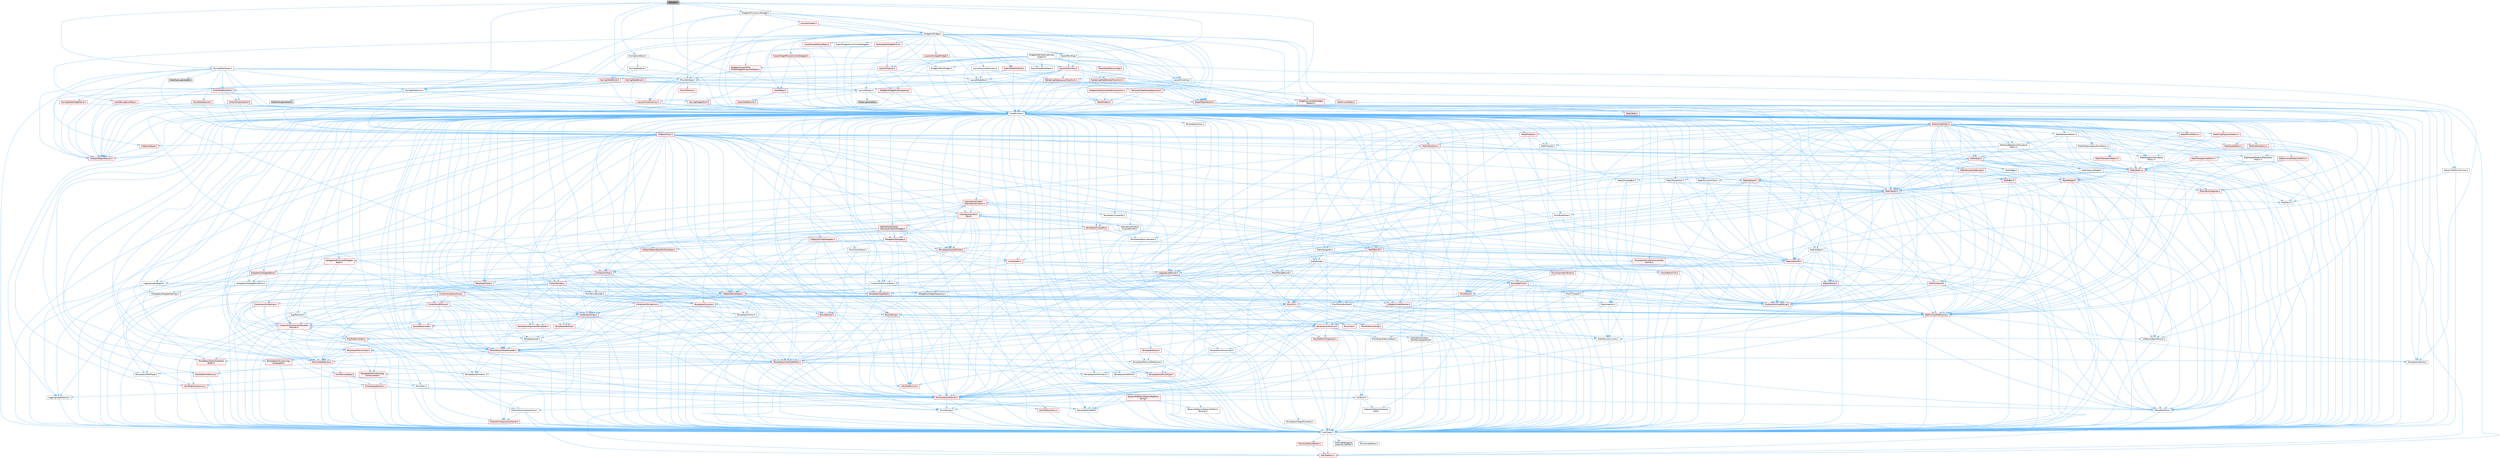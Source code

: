 digraph "SBorder.h"
{
 // INTERACTIVE_SVG=YES
 // LATEX_PDF_SIZE
  bgcolor="transparent";
  edge [fontname=Helvetica,fontsize=10,labelfontname=Helvetica,labelfontsize=10];
  node [fontname=Helvetica,fontsize=10,shape=box,height=0.2,width=0.4];
  Node1 [id="Node000001",label="SBorder.h",height=0.2,width=0.4,color="gray40", fillcolor="grey60", style="filled", fontcolor="black",tooltip=" "];
  Node1 -> Node2 [id="edge1_Node000001_Node000002",color="steelblue1",style="solid",tooltip=" "];
  Node2 [id="Node000002",label="CoreMinimal.h",height=0.2,width=0.4,color="grey40", fillcolor="white", style="filled",URL="$d7/d67/CoreMinimal_8h.html",tooltip=" "];
  Node2 -> Node3 [id="edge2_Node000002_Node000003",color="steelblue1",style="solid",tooltip=" "];
  Node3 [id="Node000003",label="CoreTypes.h",height=0.2,width=0.4,color="grey40", fillcolor="white", style="filled",URL="$dc/dec/CoreTypes_8h.html",tooltip=" "];
  Node3 -> Node4 [id="edge3_Node000003_Node000004",color="steelblue1",style="solid",tooltip=" "];
  Node4 [id="Node000004",label="HAL/Platform.h",height=0.2,width=0.4,color="red", fillcolor="#FFF0F0", style="filled",URL="$d9/dd0/Platform_8h.html",tooltip=" "];
  Node3 -> Node14 [id="edge4_Node000003_Node000014",color="steelblue1",style="solid",tooltip=" "];
  Node14 [id="Node000014",label="ProfilingDebugging\l/UMemoryDefines.h",height=0.2,width=0.4,color="grey40", fillcolor="white", style="filled",URL="$d2/da2/UMemoryDefines_8h.html",tooltip=" "];
  Node3 -> Node15 [id="edge5_Node000003_Node000015",color="steelblue1",style="solid",tooltip=" "];
  Node15 [id="Node000015",label="Misc/CoreMiscDefines.h",height=0.2,width=0.4,color="red", fillcolor="#FFF0F0", style="filled",URL="$da/d38/CoreMiscDefines_8h.html",tooltip=" "];
  Node15 -> Node4 [id="edge6_Node000015_Node000004",color="steelblue1",style="solid",tooltip=" "];
  Node3 -> Node16 [id="edge7_Node000003_Node000016",color="steelblue1",style="solid",tooltip=" "];
  Node16 [id="Node000016",label="Misc/CoreDefines.h",height=0.2,width=0.4,color="grey40", fillcolor="white", style="filled",URL="$d3/dd2/CoreDefines_8h.html",tooltip=" "];
  Node2 -> Node17 [id="edge8_Node000002_Node000017",color="steelblue1",style="solid",tooltip=" "];
  Node17 [id="Node000017",label="CoreFwd.h",height=0.2,width=0.4,color="grey40", fillcolor="white", style="filled",URL="$d1/d1e/CoreFwd_8h.html",tooltip=" "];
  Node17 -> Node3 [id="edge9_Node000017_Node000003",color="steelblue1",style="solid",tooltip=" "];
  Node17 -> Node18 [id="edge10_Node000017_Node000018",color="steelblue1",style="solid",tooltip=" "];
  Node18 [id="Node000018",label="Containers/ContainersFwd.h",height=0.2,width=0.4,color="grey40", fillcolor="white", style="filled",URL="$d4/d0a/ContainersFwd_8h.html",tooltip=" "];
  Node18 -> Node4 [id="edge11_Node000018_Node000004",color="steelblue1",style="solid",tooltip=" "];
  Node18 -> Node3 [id="edge12_Node000018_Node000003",color="steelblue1",style="solid",tooltip=" "];
  Node18 -> Node19 [id="edge13_Node000018_Node000019",color="steelblue1",style="solid",tooltip=" "];
  Node19 [id="Node000019",label="Traits/IsContiguousContainer.h",height=0.2,width=0.4,color="red", fillcolor="#FFF0F0", style="filled",URL="$d5/d3c/IsContiguousContainer_8h.html",tooltip=" "];
  Node19 -> Node3 [id="edge14_Node000019_Node000003",color="steelblue1",style="solid",tooltip=" "];
  Node17 -> Node22 [id="edge15_Node000017_Node000022",color="steelblue1",style="solid",tooltip=" "];
  Node22 [id="Node000022",label="Math/MathFwd.h",height=0.2,width=0.4,color="grey40", fillcolor="white", style="filled",URL="$d2/d10/MathFwd_8h.html",tooltip=" "];
  Node22 -> Node4 [id="edge16_Node000022_Node000004",color="steelblue1",style="solid",tooltip=" "];
  Node17 -> Node23 [id="edge17_Node000017_Node000023",color="steelblue1",style="solid",tooltip=" "];
  Node23 [id="Node000023",label="UObject/UObjectHierarchy\lFwd.h",height=0.2,width=0.4,color="grey40", fillcolor="white", style="filled",URL="$d3/d13/UObjectHierarchyFwd_8h.html",tooltip=" "];
  Node2 -> Node23 [id="edge18_Node000002_Node000023",color="steelblue1",style="solid",tooltip=" "];
  Node2 -> Node18 [id="edge19_Node000002_Node000018",color="steelblue1",style="solid",tooltip=" "];
  Node2 -> Node24 [id="edge20_Node000002_Node000024",color="steelblue1",style="solid",tooltip=" "];
  Node24 [id="Node000024",label="Misc/VarArgs.h",height=0.2,width=0.4,color="grey40", fillcolor="white", style="filled",URL="$d5/d6f/VarArgs_8h.html",tooltip=" "];
  Node24 -> Node3 [id="edge21_Node000024_Node000003",color="steelblue1",style="solid",tooltip=" "];
  Node2 -> Node25 [id="edge22_Node000002_Node000025",color="steelblue1",style="solid",tooltip=" "];
  Node25 [id="Node000025",label="Logging/LogVerbosity.h",height=0.2,width=0.4,color="grey40", fillcolor="white", style="filled",URL="$d2/d8f/LogVerbosity_8h.html",tooltip=" "];
  Node25 -> Node3 [id="edge23_Node000025_Node000003",color="steelblue1",style="solid",tooltip=" "];
  Node2 -> Node26 [id="edge24_Node000002_Node000026",color="steelblue1",style="solid",tooltip=" "];
  Node26 [id="Node000026",label="Misc/OutputDevice.h",height=0.2,width=0.4,color="red", fillcolor="#FFF0F0", style="filled",URL="$d7/d32/OutputDevice_8h.html",tooltip=" "];
  Node26 -> Node17 [id="edge25_Node000026_Node000017",color="steelblue1",style="solid",tooltip=" "];
  Node26 -> Node3 [id="edge26_Node000026_Node000003",color="steelblue1",style="solid",tooltip=" "];
  Node26 -> Node25 [id="edge27_Node000026_Node000025",color="steelblue1",style="solid",tooltip=" "];
  Node26 -> Node24 [id="edge28_Node000026_Node000024",color="steelblue1",style="solid",tooltip=" "];
  Node2 -> Node32 [id="edge29_Node000002_Node000032",color="steelblue1",style="solid",tooltip=" "];
  Node32 [id="Node000032",label="HAL/PlatformCrt.h",height=0.2,width=0.4,color="red", fillcolor="#FFF0F0", style="filled",URL="$d8/d75/PlatformCrt_8h.html",tooltip=" "];
  Node2 -> Node42 [id="edge30_Node000002_Node000042",color="steelblue1",style="solid",tooltip=" "];
  Node42 [id="Node000042",label="HAL/PlatformMisc.h",height=0.2,width=0.4,color="red", fillcolor="#FFF0F0", style="filled",URL="$d0/df5/PlatformMisc_8h.html",tooltip=" "];
  Node42 -> Node3 [id="edge31_Node000042_Node000003",color="steelblue1",style="solid",tooltip=" "];
  Node2 -> Node61 [id="edge32_Node000002_Node000061",color="steelblue1",style="solid",tooltip=" "];
  Node61 [id="Node000061",label="Misc/AssertionMacros.h",height=0.2,width=0.4,color="red", fillcolor="#FFF0F0", style="filled",URL="$d0/dfa/AssertionMacros_8h.html",tooltip=" "];
  Node61 -> Node3 [id="edge33_Node000061_Node000003",color="steelblue1",style="solid",tooltip=" "];
  Node61 -> Node4 [id="edge34_Node000061_Node000004",color="steelblue1",style="solid",tooltip=" "];
  Node61 -> Node42 [id="edge35_Node000061_Node000042",color="steelblue1",style="solid",tooltip=" "];
  Node61 -> Node62 [id="edge36_Node000061_Node000062",color="steelblue1",style="solid",tooltip=" "];
  Node62 [id="Node000062",label="Templates/EnableIf.h",height=0.2,width=0.4,color="grey40", fillcolor="white", style="filled",URL="$d7/d60/EnableIf_8h.html",tooltip=" "];
  Node62 -> Node3 [id="edge37_Node000062_Node000003",color="steelblue1",style="solid",tooltip=" "];
  Node61 -> Node24 [id="edge38_Node000061_Node000024",color="steelblue1",style="solid",tooltip=" "];
  Node2 -> Node70 [id="edge39_Node000002_Node000070",color="steelblue1",style="solid",tooltip=" "];
  Node70 [id="Node000070",label="Templates/IsPointer.h",height=0.2,width=0.4,color="grey40", fillcolor="white", style="filled",URL="$d7/d05/IsPointer_8h.html",tooltip=" "];
  Node70 -> Node3 [id="edge40_Node000070_Node000003",color="steelblue1",style="solid",tooltip=" "];
  Node2 -> Node71 [id="edge41_Node000002_Node000071",color="steelblue1",style="solid",tooltip=" "];
  Node71 [id="Node000071",label="HAL/PlatformMemory.h",height=0.2,width=0.4,color="red", fillcolor="#FFF0F0", style="filled",URL="$de/d68/PlatformMemory_8h.html",tooltip=" "];
  Node71 -> Node3 [id="edge42_Node000071_Node000003",color="steelblue1",style="solid",tooltip=" "];
  Node2 -> Node54 [id="edge43_Node000002_Node000054",color="steelblue1",style="solid",tooltip=" "];
  Node54 [id="Node000054",label="HAL/PlatformAtomics.h",height=0.2,width=0.4,color="red", fillcolor="#FFF0F0", style="filled",URL="$d3/d36/PlatformAtomics_8h.html",tooltip=" "];
  Node54 -> Node3 [id="edge44_Node000054_Node000003",color="steelblue1",style="solid",tooltip=" "];
  Node2 -> Node76 [id="edge45_Node000002_Node000076",color="steelblue1",style="solid",tooltip=" "];
  Node76 [id="Node000076",label="Misc/Exec.h",height=0.2,width=0.4,color="grey40", fillcolor="white", style="filled",URL="$de/ddb/Exec_8h.html",tooltip=" "];
  Node76 -> Node3 [id="edge46_Node000076_Node000003",color="steelblue1",style="solid",tooltip=" "];
  Node76 -> Node61 [id="edge47_Node000076_Node000061",color="steelblue1",style="solid",tooltip=" "];
  Node2 -> Node77 [id="edge48_Node000002_Node000077",color="steelblue1",style="solid",tooltip=" "];
  Node77 [id="Node000077",label="HAL/MemoryBase.h",height=0.2,width=0.4,color="red", fillcolor="#FFF0F0", style="filled",URL="$d6/d9f/MemoryBase_8h.html",tooltip=" "];
  Node77 -> Node3 [id="edge49_Node000077_Node000003",color="steelblue1",style="solid",tooltip=" "];
  Node77 -> Node54 [id="edge50_Node000077_Node000054",color="steelblue1",style="solid",tooltip=" "];
  Node77 -> Node32 [id="edge51_Node000077_Node000032",color="steelblue1",style="solid",tooltip=" "];
  Node77 -> Node76 [id="edge52_Node000077_Node000076",color="steelblue1",style="solid",tooltip=" "];
  Node77 -> Node26 [id="edge53_Node000077_Node000026",color="steelblue1",style="solid",tooltip=" "];
  Node2 -> Node87 [id="edge54_Node000002_Node000087",color="steelblue1",style="solid",tooltip=" "];
  Node87 [id="Node000087",label="HAL/UnrealMemory.h",height=0.2,width=0.4,color="red", fillcolor="#FFF0F0", style="filled",URL="$d9/d96/UnrealMemory_8h.html",tooltip=" "];
  Node87 -> Node3 [id="edge55_Node000087_Node000003",color="steelblue1",style="solid",tooltip=" "];
  Node87 -> Node77 [id="edge56_Node000087_Node000077",color="steelblue1",style="solid",tooltip=" "];
  Node87 -> Node71 [id="edge57_Node000087_Node000071",color="steelblue1",style="solid",tooltip=" "];
  Node87 -> Node70 [id="edge58_Node000087_Node000070",color="steelblue1",style="solid",tooltip=" "];
  Node2 -> Node89 [id="edge59_Node000002_Node000089",color="steelblue1",style="solid",tooltip=" "];
  Node89 [id="Node000089",label="Templates/IsArithmetic.h",height=0.2,width=0.4,color="grey40", fillcolor="white", style="filled",URL="$d2/d5d/IsArithmetic_8h.html",tooltip=" "];
  Node89 -> Node3 [id="edge60_Node000089_Node000003",color="steelblue1",style="solid",tooltip=" "];
  Node2 -> Node83 [id="edge61_Node000002_Node000083",color="steelblue1",style="solid",tooltip=" "];
  Node83 [id="Node000083",label="Templates/AndOrNot.h",height=0.2,width=0.4,color="grey40", fillcolor="white", style="filled",URL="$db/d0a/AndOrNot_8h.html",tooltip=" "];
  Node83 -> Node3 [id="edge62_Node000083_Node000003",color="steelblue1",style="solid",tooltip=" "];
  Node2 -> Node90 [id="edge63_Node000002_Node000090",color="steelblue1",style="solid",tooltip=" "];
  Node90 [id="Node000090",label="Templates/IsPODType.h",height=0.2,width=0.4,color="grey40", fillcolor="white", style="filled",URL="$d7/db1/IsPODType_8h.html",tooltip=" "];
  Node90 -> Node3 [id="edge64_Node000090_Node000003",color="steelblue1",style="solid",tooltip=" "];
  Node2 -> Node91 [id="edge65_Node000002_Node000091",color="steelblue1",style="solid",tooltip=" "];
  Node91 [id="Node000091",label="Templates/IsUECoreType.h",height=0.2,width=0.4,color="red", fillcolor="#FFF0F0", style="filled",URL="$d1/db8/IsUECoreType_8h.html",tooltip=" "];
  Node91 -> Node3 [id="edge66_Node000091_Node000003",color="steelblue1",style="solid",tooltip=" "];
  Node2 -> Node84 [id="edge67_Node000002_Node000084",color="steelblue1",style="solid",tooltip=" "];
  Node84 [id="Node000084",label="Templates/IsTriviallyCopy\lConstructible.h",height=0.2,width=0.4,color="red", fillcolor="#FFF0F0", style="filled",URL="$d3/d78/IsTriviallyCopyConstructible_8h.html",tooltip=" "];
  Node84 -> Node3 [id="edge68_Node000084_Node000003",color="steelblue1",style="solid",tooltip=" "];
  Node2 -> Node92 [id="edge69_Node000002_Node000092",color="steelblue1",style="solid",tooltip=" "];
  Node92 [id="Node000092",label="Templates/UnrealTypeTraits.h",height=0.2,width=0.4,color="red", fillcolor="#FFF0F0", style="filled",URL="$d2/d2d/UnrealTypeTraits_8h.html",tooltip=" "];
  Node92 -> Node3 [id="edge70_Node000092_Node000003",color="steelblue1",style="solid",tooltip=" "];
  Node92 -> Node70 [id="edge71_Node000092_Node000070",color="steelblue1",style="solid",tooltip=" "];
  Node92 -> Node61 [id="edge72_Node000092_Node000061",color="steelblue1",style="solid",tooltip=" "];
  Node92 -> Node83 [id="edge73_Node000092_Node000083",color="steelblue1",style="solid",tooltip=" "];
  Node92 -> Node62 [id="edge74_Node000092_Node000062",color="steelblue1",style="solid",tooltip=" "];
  Node92 -> Node89 [id="edge75_Node000092_Node000089",color="steelblue1",style="solid",tooltip=" "];
  Node92 -> Node90 [id="edge76_Node000092_Node000090",color="steelblue1",style="solid",tooltip=" "];
  Node92 -> Node91 [id="edge77_Node000092_Node000091",color="steelblue1",style="solid",tooltip=" "];
  Node92 -> Node84 [id="edge78_Node000092_Node000084",color="steelblue1",style="solid",tooltip=" "];
  Node2 -> Node62 [id="edge79_Node000002_Node000062",color="steelblue1",style="solid",tooltip=" "];
  Node2 -> Node94 [id="edge80_Node000002_Node000094",color="steelblue1",style="solid",tooltip=" "];
  Node94 [id="Node000094",label="Templates/RemoveReference.h",height=0.2,width=0.4,color="grey40", fillcolor="white", style="filled",URL="$da/dbe/RemoveReference_8h.html",tooltip=" "];
  Node94 -> Node3 [id="edge81_Node000094_Node000003",color="steelblue1",style="solid",tooltip=" "];
  Node2 -> Node95 [id="edge82_Node000002_Node000095",color="steelblue1",style="solid",tooltip=" "];
  Node95 [id="Node000095",label="Templates/IntegralConstant.h",height=0.2,width=0.4,color="grey40", fillcolor="white", style="filled",URL="$db/d1b/IntegralConstant_8h.html",tooltip=" "];
  Node95 -> Node3 [id="edge83_Node000095_Node000003",color="steelblue1",style="solid",tooltip=" "];
  Node2 -> Node96 [id="edge84_Node000002_Node000096",color="steelblue1",style="solid",tooltip=" "];
  Node96 [id="Node000096",label="Templates/IsClass.h",height=0.2,width=0.4,color="grey40", fillcolor="white", style="filled",URL="$db/dcb/IsClass_8h.html",tooltip=" "];
  Node96 -> Node3 [id="edge85_Node000096_Node000003",color="steelblue1",style="solid",tooltip=" "];
  Node2 -> Node97 [id="edge86_Node000002_Node000097",color="steelblue1",style="solid",tooltip=" "];
  Node97 [id="Node000097",label="Templates/TypeCompatible\lBytes.h",height=0.2,width=0.4,color="red", fillcolor="#FFF0F0", style="filled",URL="$df/d0a/TypeCompatibleBytes_8h.html",tooltip=" "];
  Node97 -> Node3 [id="edge87_Node000097_Node000003",color="steelblue1",style="solid",tooltip=" "];
  Node2 -> Node19 [id="edge88_Node000002_Node000019",color="steelblue1",style="solid",tooltip=" "];
  Node2 -> Node98 [id="edge89_Node000002_Node000098",color="steelblue1",style="solid",tooltip=" "];
  Node98 [id="Node000098",label="Templates/UnrealTemplate.h",height=0.2,width=0.4,color="red", fillcolor="#FFF0F0", style="filled",URL="$d4/d24/UnrealTemplate_8h.html",tooltip=" "];
  Node98 -> Node3 [id="edge90_Node000098_Node000003",color="steelblue1",style="solid",tooltip=" "];
  Node98 -> Node70 [id="edge91_Node000098_Node000070",color="steelblue1",style="solid",tooltip=" "];
  Node98 -> Node87 [id="edge92_Node000098_Node000087",color="steelblue1",style="solid",tooltip=" "];
  Node98 -> Node92 [id="edge93_Node000098_Node000092",color="steelblue1",style="solid",tooltip=" "];
  Node98 -> Node94 [id="edge94_Node000098_Node000094",color="steelblue1",style="solid",tooltip=" "];
  Node98 -> Node97 [id="edge95_Node000098_Node000097",color="steelblue1",style="solid",tooltip=" "];
  Node98 -> Node65 [id="edge96_Node000098_Node000065",color="steelblue1",style="solid",tooltip=" "];
  Node65 [id="Node000065",label="Templates/Identity.h",height=0.2,width=0.4,color="grey40", fillcolor="white", style="filled",URL="$d0/dd5/Identity_8h.html",tooltip=" "];
  Node98 -> Node19 [id="edge97_Node000098_Node000019",color="steelblue1",style="solid",tooltip=" "];
  Node2 -> Node47 [id="edge98_Node000002_Node000047",color="steelblue1",style="solid",tooltip=" "];
  Node47 [id="Node000047",label="Math/NumericLimits.h",height=0.2,width=0.4,color="grey40", fillcolor="white", style="filled",URL="$df/d1b/NumericLimits_8h.html",tooltip=" "];
  Node47 -> Node3 [id="edge99_Node000047_Node000003",color="steelblue1",style="solid",tooltip=" "];
  Node2 -> Node102 [id="edge100_Node000002_Node000102",color="steelblue1",style="solid",tooltip=" "];
  Node102 [id="Node000102",label="HAL/PlatformMath.h",height=0.2,width=0.4,color="red", fillcolor="#FFF0F0", style="filled",URL="$dc/d53/PlatformMath_8h.html",tooltip=" "];
  Node102 -> Node3 [id="edge101_Node000102_Node000003",color="steelblue1",style="solid",tooltip=" "];
  Node2 -> Node85 [id="edge102_Node000002_Node000085",color="steelblue1",style="solid",tooltip=" "];
  Node85 [id="Node000085",label="Templates/IsTriviallyCopy\lAssignable.h",height=0.2,width=0.4,color="red", fillcolor="#FFF0F0", style="filled",URL="$d2/df2/IsTriviallyCopyAssignable_8h.html",tooltip=" "];
  Node85 -> Node3 [id="edge103_Node000085_Node000003",color="steelblue1",style="solid",tooltip=" "];
  Node2 -> Node110 [id="edge104_Node000002_Node000110",color="steelblue1",style="solid",tooltip=" "];
  Node110 [id="Node000110",label="Templates/MemoryOps.h",height=0.2,width=0.4,color="red", fillcolor="#FFF0F0", style="filled",URL="$db/dea/MemoryOps_8h.html",tooltip=" "];
  Node110 -> Node3 [id="edge105_Node000110_Node000003",color="steelblue1",style="solid",tooltip=" "];
  Node110 -> Node87 [id="edge106_Node000110_Node000087",color="steelblue1",style="solid",tooltip=" "];
  Node110 -> Node85 [id="edge107_Node000110_Node000085",color="steelblue1",style="solid",tooltip=" "];
  Node110 -> Node84 [id="edge108_Node000110_Node000084",color="steelblue1",style="solid",tooltip=" "];
  Node110 -> Node92 [id="edge109_Node000110_Node000092",color="steelblue1",style="solid",tooltip=" "];
  Node2 -> Node111 [id="edge110_Node000002_Node000111",color="steelblue1",style="solid",tooltip=" "];
  Node111 [id="Node000111",label="Containers/ContainerAllocation\lPolicies.h",height=0.2,width=0.4,color="red", fillcolor="#FFF0F0", style="filled",URL="$d7/dff/ContainerAllocationPolicies_8h.html",tooltip=" "];
  Node111 -> Node3 [id="edge111_Node000111_Node000003",color="steelblue1",style="solid",tooltip=" "];
  Node111 -> Node111 [id="edge112_Node000111_Node000111",color="steelblue1",style="solid",tooltip=" "];
  Node111 -> Node102 [id="edge113_Node000111_Node000102",color="steelblue1",style="solid",tooltip=" "];
  Node111 -> Node87 [id="edge114_Node000111_Node000087",color="steelblue1",style="solid",tooltip=" "];
  Node111 -> Node47 [id="edge115_Node000111_Node000047",color="steelblue1",style="solid",tooltip=" "];
  Node111 -> Node61 [id="edge116_Node000111_Node000061",color="steelblue1",style="solid",tooltip=" "];
  Node111 -> Node110 [id="edge117_Node000111_Node000110",color="steelblue1",style="solid",tooltip=" "];
  Node111 -> Node97 [id="edge118_Node000111_Node000097",color="steelblue1",style="solid",tooltip=" "];
  Node2 -> Node114 [id="edge119_Node000002_Node000114",color="steelblue1",style="solid",tooltip=" "];
  Node114 [id="Node000114",label="Templates/IsEnumClass.h",height=0.2,width=0.4,color="grey40", fillcolor="white", style="filled",URL="$d7/d15/IsEnumClass_8h.html",tooltip=" "];
  Node114 -> Node3 [id="edge120_Node000114_Node000003",color="steelblue1",style="solid",tooltip=" "];
  Node114 -> Node83 [id="edge121_Node000114_Node000083",color="steelblue1",style="solid",tooltip=" "];
  Node2 -> Node115 [id="edge122_Node000002_Node000115",color="steelblue1",style="solid",tooltip=" "];
  Node115 [id="Node000115",label="HAL/PlatformProperties.h",height=0.2,width=0.4,color="red", fillcolor="#FFF0F0", style="filled",URL="$d9/db0/PlatformProperties_8h.html",tooltip=" "];
  Node115 -> Node3 [id="edge123_Node000115_Node000003",color="steelblue1",style="solid",tooltip=" "];
  Node2 -> Node118 [id="edge124_Node000002_Node000118",color="steelblue1",style="solid",tooltip=" "];
  Node118 [id="Node000118",label="Misc/EngineVersionBase.h",height=0.2,width=0.4,color="grey40", fillcolor="white", style="filled",URL="$d5/d2b/EngineVersionBase_8h.html",tooltip=" "];
  Node118 -> Node3 [id="edge125_Node000118_Node000003",color="steelblue1",style="solid",tooltip=" "];
  Node2 -> Node119 [id="edge126_Node000002_Node000119",color="steelblue1",style="solid",tooltip=" "];
  Node119 [id="Node000119",label="Internationalization\l/TextNamespaceFwd.h",height=0.2,width=0.4,color="grey40", fillcolor="white", style="filled",URL="$d8/d97/TextNamespaceFwd_8h.html",tooltip=" "];
  Node119 -> Node3 [id="edge127_Node000119_Node000003",color="steelblue1",style="solid",tooltip=" "];
  Node2 -> Node120 [id="edge128_Node000002_Node000120",color="steelblue1",style="solid",tooltip=" "];
  Node120 [id="Node000120",label="Serialization/Archive.h",height=0.2,width=0.4,color="red", fillcolor="#FFF0F0", style="filled",URL="$d7/d3b/Archive_8h.html",tooltip=" "];
  Node120 -> Node17 [id="edge129_Node000120_Node000017",color="steelblue1",style="solid",tooltip=" "];
  Node120 -> Node3 [id="edge130_Node000120_Node000003",color="steelblue1",style="solid",tooltip=" "];
  Node120 -> Node115 [id="edge131_Node000120_Node000115",color="steelblue1",style="solid",tooltip=" "];
  Node120 -> Node119 [id="edge132_Node000120_Node000119",color="steelblue1",style="solid",tooltip=" "];
  Node120 -> Node22 [id="edge133_Node000120_Node000022",color="steelblue1",style="solid",tooltip=" "];
  Node120 -> Node61 [id="edge134_Node000120_Node000061",color="steelblue1",style="solid",tooltip=" "];
  Node120 -> Node118 [id="edge135_Node000120_Node000118",color="steelblue1",style="solid",tooltip=" "];
  Node120 -> Node24 [id="edge136_Node000120_Node000024",color="steelblue1",style="solid",tooltip=" "];
  Node120 -> Node62 [id="edge137_Node000120_Node000062",color="steelblue1",style="solid",tooltip=" "];
  Node120 -> Node114 [id="edge138_Node000120_Node000114",color="steelblue1",style="solid",tooltip=" "];
  Node120 -> Node98 [id="edge139_Node000120_Node000098",color="steelblue1",style="solid",tooltip=" "];
  Node120 -> Node123 [id="edge140_Node000120_Node000123",color="steelblue1",style="solid",tooltip=" "];
  Node123 [id="Node000123",label="UObject/ObjectVersion.h",height=0.2,width=0.4,color="grey40", fillcolor="white", style="filled",URL="$da/d63/ObjectVersion_8h.html",tooltip=" "];
  Node123 -> Node3 [id="edge141_Node000123_Node000003",color="steelblue1",style="solid",tooltip=" "];
  Node2 -> Node124 [id="edge142_Node000002_Node000124",color="steelblue1",style="solid",tooltip=" "];
  Node124 [id="Node000124",label="Templates/Less.h",height=0.2,width=0.4,color="grey40", fillcolor="white", style="filled",URL="$de/dc8/Less_8h.html",tooltip=" "];
  Node124 -> Node3 [id="edge143_Node000124_Node000003",color="steelblue1",style="solid",tooltip=" "];
  Node124 -> Node98 [id="edge144_Node000124_Node000098",color="steelblue1",style="solid",tooltip=" "];
  Node2 -> Node125 [id="edge145_Node000002_Node000125",color="steelblue1",style="solid",tooltip=" "];
  Node125 [id="Node000125",label="Templates/Sorting.h",height=0.2,width=0.4,color="red", fillcolor="#FFF0F0", style="filled",URL="$d3/d9e/Sorting_8h.html",tooltip=" "];
  Node125 -> Node3 [id="edge146_Node000125_Node000003",color="steelblue1",style="solid",tooltip=" "];
  Node125 -> Node102 [id="edge147_Node000125_Node000102",color="steelblue1",style="solid",tooltip=" "];
  Node125 -> Node124 [id="edge148_Node000125_Node000124",color="steelblue1",style="solid",tooltip=" "];
  Node2 -> Node136 [id="edge149_Node000002_Node000136",color="steelblue1",style="solid",tooltip=" "];
  Node136 [id="Node000136",label="Misc/Char.h",height=0.2,width=0.4,color="red", fillcolor="#FFF0F0", style="filled",URL="$d0/d58/Char_8h.html",tooltip=" "];
  Node136 -> Node3 [id="edge150_Node000136_Node000003",color="steelblue1",style="solid",tooltip=" "];
  Node2 -> Node139 [id="edge151_Node000002_Node000139",color="steelblue1",style="solid",tooltip=" "];
  Node139 [id="Node000139",label="GenericPlatform/GenericPlatform\lStricmp.h",height=0.2,width=0.4,color="grey40", fillcolor="white", style="filled",URL="$d2/d86/GenericPlatformStricmp_8h.html",tooltip=" "];
  Node139 -> Node3 [id="edge152_Node000139_Node000003",color="steelblue1",style="solid",tooltip=" "];
  Node2 -> Node140 [id="edge153_Node000002_Node000140",color="steelblue1",style="solid",tooltip=" "];
  Node140 [id="Node000140",label="GenericPlatform/GenericPlatform\lString.h",height=0.2,width=0.4,color="red", fillcolor="#FFF0F0", style="filled",URL="$dd/d20/GenericPlatformString_8h.html",tooltip=" "];
  Node140 -> Node3 [id="edge154_Node000140_Node000003",color="steelblue1",style="solid",tooltip=" "];
  Node140 -> Node139 [id="edge155_Node000140_Node000139",color="steelblue1",style="solid",tooltip=" "];
  Node140 -> Node62 [id="edge156_Node000140_Node000062",color="steelblue1",style="solid",tooltip=" "];
  Node2 -> Node73 [id="edge157_Node000002_Node000073",color="steelblue1",style="solid",tooltip=" "];
  Node73 [id="Node000073",label="HAL/PlatformString.h",height=0.2,width=0.4,color="red", fillcolor="#FFF0F0", style="filled",URL="$db/db5/PlatformString_8h.html",tooltip=" "];
  Node73 -> Node3 [id="edge158_Node000073_Node000003",color="steelblue1",style="solid",tooltip=" "];
  Node2 -> Node143 [id="edge159_Node000002_Node000143",color="steelblue1",style="solid",tooltip=" "];
  Node143 [id="Node000143",label="Misc/CString.h",height=0.2,width=0.4,color="red", fillcolor="#FFF0F0", style="filled",URL="$d2/d49/CString_8h.html",tooltip=" "];
  Node143 -> Node3 [id="edge160_Node000143_Node000003",color="steelblue1",style="solid",tooltip=" "];
  Node143 -> Node32 [id="edge161_Node000143_Node000032",color="steelblue1",style="solid",tooltip=" "];
  Node143 -> Node73 [id="edge162_Node000143_Node000073",color="steelblue1",style="solid",tooltip=" "];
  Node143 -> Node61 [id="edge163_Node000143_Node000061",color="steelblue1",style="solid",tooltip=" "];
  Node143 -> Node136 [id="edge164_Node000143_Node000136",color="steelblue1",style="solid",tooltip=" "];
  Node143 -> Node24 [id="edge165_Node000143_Node000024",color="steelblue1",style="solid",tooltip=" "];
  Node2 -> Node144 [id="edge166_Node000002_Node000144",color="steelblue1",style="solid",tooltip=" "];
  Node144 [id="Node000144",label="Misc/Crc.h",height=0.2,width=0.4,color="red", fillcolor="#FFF0F0", style="filled",URL="$d4/dd2/Crc_8h.html",tooltip=" "];
  Node144 -> Node3 [id="edge167_Node000144_Node000003",color="steelblue1",style="solid",tooltip=" "];
  Node144 -> Node73 [id="edge168_Node000144_Node000073",color="steelblue1",style="solid",tooltip=" "];
  Node144 -> Node61 [id="edge169_Node000144_Node000061",color="steelblue1",style="solid",tooltip=" "];
  Node144 -> Node143 [id="edge170_Node000144_Node000143",color="steelblue1",style="solid",tooltip=" "];
  Node144 -> Node136 [id="edge171_Node000144_Node000136",color="steelblue1",style="solid",tooltip=" "];
  Node144 -> Node92 [id="edge172_Node000144_Node000092",color="steelblue1",style="solid",tooltip=" "];
  Node2 -> Node135 [id="edge173_Node000002_Node000135",color="steelblue1",style="solid",tooltip=" "];
  Node135 [id="Node000135",label="Math/UnrealMathUtility.h",height=0.2,width=0.4,color="red", fillcolor="#FFF0F0", style="filled",URL="$db/db8/UnrealMathUtility_8h.html",tooltip=" "];
  Node135 -> Node3 [id="edge174_Node000135_Node000003",color="steelblue1",style="solid",tooltip=" "];
  Node135 -> Node61 [id="edge175_Node000135_Node000061",color="steelblue1",style="solid",tooltip=" "];
  Node135 -> Node102 [id="edge176_Node000135_Node000102",color="steelblue1",style="solid",tooltip=" "];
  Node135 -> Node22 [id="edge177_Node000135_Node000022",color="steelblue1",style="solid",tooltip=" "];
  Node135 -> Node65 [id="edge178_Node000135_Node000065",color="steelblue1",style="solid",tooltip=" "];
  Node2 -> Node145 [id="edge179_Node000002_Node000145",color="steelblue1",style="solid",tooltip=" "];
  Node145 [id="Node000145",label="Containers/UnrealString.h",height=0.2,width=0.4,color="red", fillcolor="#FFF0F0", style="filled",URL="$d5/dba/UnrealString_8h.html",tooltip=" "];
  Node2 -> Node149 [id="edge180_Node000002_Node000149",color="steelblue1",style="solid",tooltip=" "];
  Node149 [id="Node000149",label="Containers/Array.h",height=0.2,width=0.4,color="red", fillcolor="#FFF0F0", style="filled",URL="$df/dd0/Array_8h.html",tooltip=" "];
  Node149 -> Node3 [id="edge181_Node000149_Node000003",color="steelblue1",style="solid",tooltip=" "];
  Node149 -> Node61 [id="edge182_Node000149_Node000061",color="steelblue1",style="solid",tooltip=" "];
  Node149 -> Node87 [id="edge183_Node000149_Node000087",color="steelblue1",style="solid",tooltip=" "];
  Node149 -> Node92 [id="edge184_Node000149_Node000092",color="steelblue1",style="solid",tooltip=" "];
  Node149 -> Node98 [id="edge185_Node000149_Node000098",color="steelblue1",style="solid",tooltip=" "];
  Node149 -> Node111 [id="edge186_Node000149_Node000111",color="steelblue1",style="solid",tooltip=" "];
  Node149 -> Node120 [id="edge187_Node000149_Node000120",color="steelblue1",style="solid",tooltip=" "];
  Node149 -> Node128 [id="edge188_Node000149_Node000128",color="steelblue1",style="solid",tooltip=" "];
  Node128 [id="Node000128",label="Templates/Invoke.h",height=0.2,width=0.4,color="red", fillcolor="#FFF0F0", style="filled",URL="$d7/deb/Invoke_8h.html",tooltip=" "];
  Node128 -> Node3 [id="edge189_Node000128_Node000003",color="steelblue1",style="solid",tooltip=" "];
  Node128 -> Node98 [id="edge190_Node000128_Node000098",color="steelblue1",style="solid",tooltip=" "];
  Node149 -> Node124 [id="edge191_Node000149_Node000124",color="steelblue1",style="solid",tooltip=" "];
  Node149 -> Node125 [id="edge192_Node000149_Node000125",color="steelblue1",style="solid",tooltip=" "];
  Node149 -> Node172 [id="edge193_Node000149_Node000172",color="steelblue1",style="solid",tooltip=" "];
  Node172 [id="Node000172",label="Templates/AlignmentTemplates.h",height=0.2,width=0.4,color="red", fillcolor="#FFF0F0", style="filled",URL="$dd/d32/AlignmentTemplates_8h.html",tooltip=" "];
  Node172 -> Node3 [id="edge194_Node000172_Node000003",color="steelblue1",style="solid",tooltip=" "];
  Node172 -> Node70 [id="edge195_Node000172_Node000070",color="steelblue1",style="solid",tooltip=" "];
  Node2 -> Node173 [id="edge196_Node000002_Node000173",color="steelblue1",style="solid",tooltip=" "];
  Node173 [id="Node000173",label="Misc/FrameNumber.h",height=0.2,width=0.4,color="grey40", fillcolor="white", style="filled",URL="$dd/dbd/FrameNumber_8h.html",tooltip=" "];
  Node173 -> Node3 [id="edge197_Node000173_Node000003",color="steelblue1",style="solid",tooltip=" "];
  Node173 -> Node47 [id="edge198_Node000173_Node000047",color="steelblue1",style="solid",tooltip=" "];
  Node173 -> Node135 [id="edge199_Node000173_Node000135",color="steelblue1",style="solid",tooltip=" "];
  Node173 -> Node62 [id="edge200_Node000173_Node000062",color="steelblue1",style="solid",tooltip=" "];
  Node173 -> Node92 [id="edge201_Node000173_Node000092",color="steelblue1",style="solid",tooltip=" "];
  Node2 -> Node174 [id="edge202_Node000002_Node000174",color="steelblue1",style="solid",tooltip=" "];
  Node174 [id="Node000174",label="Misc/Timespan.h",height=0.2,width=0.4,color="grey40", fillcolor="white", style="filled",URL="$da/dd9/Timespan_8h.html",tooltip=" "];
  Node174 -> Node3 [id="edge203_Node000174_Node000003",color="steelblue1",style="solid",tooltip=" "];
  Node174 -> Node175 [id="edge204_Node000174_Node000175",color="steelblue1",style="solid",tooltip=" "];
  Node175 [id="Node000175",label="Math/Interval.h",height=0.2,width=0.4,color="grey40", fillcolor="white", style="filled",URL="$d1/d55/Interval_8h.html",tooltip=" "];
  Node175 -> Node3 [id="edge205_Node000175_Node000003",color="steelblue1",style="solid",tooltip=" "];
  Node175 -> Node89 [id="edge206_Node000175_Node000089",color="steelblue1",style="solid",tooltip=" "];
  Node175 -> Node92 [id="edge207_Node000175_Node000092",color="steelblue1",style="solid",tooltip=" "];
  Node175 -> Node47 [id="edge208_Node000175_Node000047",color="steelblue1",style="solid",tooltip=" "];
  Node175 -> Node135 [id="edge209_Node000175_Node000135",color="steelblue1",style="solid",tooltip=" "];
  Node174 -> Node135 [id="edge210_Node000174_Node000135",color="steelblue1",style="solid",tooltip=" "];
  Node174 -> Node61 [id="edge211_Node000174_Node000061",color="steelblue1",style="solid",tooltip=" "];
  Node2 -> Node176 [id="edge212_Node000002_Node000176",color="steelblue1",style="solid",tooltip=" "];
  Node176 [id="Node000176",label="Containers/StringConv.h",height=0.2,width=0.4,color="red", fillcolor="#FFF0F0", style="filled",URL="$d3/ddf/StringConv_8h.html",tooltip=" "];
  Node176 -> Node3 [id="edge213_Node000176_Node000003",color="steelblue1",style="solid",tooltip=" "];
  Node176 -> Node61 [id="edge214_Node000176_Node000061",color="steelblue1",style="solid",tooltip=" "];
  Node176 -> Node111 [id="edge215_Node000176_Node000111",color="steelblue1",style="solid",tooltip=" "];
  Node176 -> Node149 [id="edge216_Node000176_Node000149",color="steelblue1",style="solid",tooltip=" "];
  Node176 -> Node143 [id="edge217_Node000176_Node000143",color="steelblue1",style="solid",tooltip=" "];
  Node176 -> Node177 [id="edge218_Node000176_Node000177",color="steelblue1",style="solid",tooltip=" "];
  Node177 [id="Node000177",label="Templates/IsArray.h",height=0.2,width=0.4,color="grey40", fillcolor="white", style="filled",URL="$d8/d8d/IsArray_8h.html",tooltip=" "];
  Node177 -> Node3 [id="edge219_Node000177_Node000003",color="steelblue1",style="solid",tooltip=" "];
  Node176 -> Node98 [id="edge220_Node000176_Node000098",color="steelblue1",style="solid",tooltip=" "];
  Node176 -> Node92 [id="edge221_Node000176_Node000092",color="steelblue1",style="solid",tooltip=" "];
  Node176 -> Node19 [id="edge222_Node000176_Node000019",color="steelblue1",style="solid",tooltip=" "];
  Node2 -> Node178 [id="edge223_Node000002_Node000178",color="steelblue1",style="solid",tooltip=" "];
  Node178 [id="Node000178",label="UObject/UnrealNames.h",height=0.2,width=0.4,color="red", fillcolor="#FFF0F0", style="filled",URL="$d8/db1/UnrealNames_8h.html",tooltip=" "];
  Node178 -> Node3 [id="edge224_Node000178_Node000003",color="steelblue1",style="solid",tooltip=" "];
  Node2 -> Node180 [id="edge225_Node000002_Node000180",color="steelblue1",style="solid",tooltip=" "];
  Node180 [id="Node000180",label="UObject/NameTypes.h",height=0.2,width=0.4,color="red", fillcolor="#FFF0F0", style="filled",URL="$d6/d35/NameTypes_8h.html",tooltip=" "];
  Node180 -> Node3 [id="edge226_Node000180_Node000003",color="steelblue1",style="solid",tooltip=" "];
  Node180 -> Node61 [id="edge227_Node000180_Node000061",color="steelblue1",style="solid",tooltip=" "];
  Node180 -> Node87 [id="edge228_Node000180_Node000087",color="steelblue1",style="solid",tooltip=" "];
  Node180 -> Node92 [id="edge229_Node000180_Node000092",color="steelblue1",style="solid",tooltip=" "];
  Node180 -> Node98 [id="edge230_Node000180_Node000098",color="steelblue1",style="solid",tooltip=" "];
  Node180 -> Node145 [id="edge231_Node000180_Node000145",color="steelblue1",style="solid",tooltip=" "];
  Node180 -> Node176 [id="edge232_Node000180_Node000176",color="steelblue1",style="solid",tooltip=" "];
  Node180 -> Node178 [id="edge233_Node000180_Node000178",color="steelblue1",style="solid",tooltip=" "];
  Node2 -> Node188 [id="edge234_Node000002_Node000188",color="steelblue1",style="solid",tooltip=" "];
  Node188 [id="Node000188",label="Misc/Parse.h",height=0.2,width=0.4,color="red", fillcolor="#FFF0F0", style="filled",URL="$dc/d71/Parse_8h.html",tooltip=" "];
  Node188 -> Node145 [id="edge235_Node000188_Node000145",color="steelblue1",style="solid",tooltip=" "];
  Node188 -> Node3 [id="edge236_Node000188_Node000003",color="steelblue1",style="solid",tooltip=" "];
  Node188 -> Node32 [id="edge237_Node000188_Node000032",color="steelblue1",style="solid",tooltip=" "];
  Node188 -> Node189 [id="edge238_Node000188_Node000189",color="steelblue1",style="solid",tooltip=" "];
  Node189 [id="Node000189",label="Templates/Function.h",height=0.2,width=0.4,color="red", fillcolor="#FFF0F0", style="filled",URL="$df/df5/Function_8h.html",tooltip=" "];
  Node189 -> Node3 [id="edge239_Node000189_Node000003",color="steelblue1",style="solid",tooltip=" "];
  Node189 -> Node61 [id="edge240_Node000189_Node000061",color="steelblue1",style="solid",tooltip=" "];
  Node189 -> Node87 [id="edge241_Node000189_Node000087",color="steelblue1",style="solid",tooltip=" "];
  Node189 -> Node92 [id="edge242_Node000189_Node000092",color="steelblue1",style="solid",tooltip=" "];
  Node189 -> Node128 [id="edge243_Node000189_Node000128",color="steelblue1",style="solid",tooltip=" "];
  Node189 -> Node98 [id="edge244_Node000189_Node000098",color="steelblue1",style="solid",tooltip=" "];
  Node189 -> Node135 [id="edge245_Node000189_Node000135",color="steelblue1",style="solid",tooltip=" "];
  Node2 -> Node172 [id="edge246_Node000002_Node000172",color="steelblue1",style="solid",tooltip=" "];
  Node2 -> Node191 [id="edge247_Node000002_Node000191",color="steelblue1",style="solid",tooltip=" "];
  Node191 [id="Node000191",label="Misc/StructBuilder.h",height=0.2,width=0.4,color="grey40", fillcolor="white", style="filled",URL="$d9/db3/StructBuilder_8h.html",tooltip=" "];
  Node191 -> Node3 [id="edge248_Node000191_Node000003",color="steelblue1",style="solid",tooltip=" "];
  Node191 -> Node135 [id="edge249_Node000191_Node000135",color="steelblue1",style="solid",tooltip=" "];
  Node191 -> Node172 [id="edge250_Node000191_Node000172",color="steelblue1",style="solid",tooltip=" "];
  Node2 -> Node104 [id="edge251_Node000002_Node000104",color="steelblue1",style="solid",tooltip=" "];
  Node104 [id="Node000104",label="Templates/Decay.h",height=0.2,width=0.4,color="red", fillcolor="#FFF0F0", style="filled",URL="$dd/d0f/Decay_8h.html",tooltip=" "];
  Node104 -> Node3 [id="edge252_Node000104_Node000003",color="steelblue1",style="solid",tooltip=" "];
  Node104 -> Node94 [id="edge253_Node000104_Node000094",color="steelblue1",style="solid",tooltip=" "];
  Node2 -> Node192 [id="edge254_Node000002_Node000192",color="steelblue1",style="solid",tooltip=" "];
  Node192 [id="Node000192",label="Templates/PointerIsConvertible\lFromTo.h",height=0.2,width=0.4,color="red", fillcolor="#FFF0F0", style="filled",URL="$d6/d65/PointerIsConvertibleFromTo_8h.html",tooltip=" "];
  Node192 -> Node3 [id="edge255_Node000192_Node000003",color="steelblue1",style="solid",tooltip=" "];
  Node2 -> Node128 [id="edge256_Node000002_Node000128",color="steelblue1",style="solid",tooltip=" "];
  Node2 -> Node189 [id="edge257_Node000002_Node000189",color="steelblue1",style="solid",tooltip=" "];
  Node2 -> Node161 [id="edge258_Node000002_Node000161",color="steelblue1",style="solid",tooltip=" "];
  Node161 [id="Node000161",label="Templates/TypeHash.h",height=0.2,width=0.4,color="red", fillcolor="#FFF0F0", style="filled",URL="$d1/d62/TypeHash_8h.html",tooltip=" "];
  Node161 -> Node3 [id="edge259_Node000161_Node000003",color="steelblue1",style="solid",tooltip=" "];
  Node161 -> Node144 [id="edge260_Node000161_Node000144",color="steelblue1",style="solid",tooltip=" "];
  Node2 -> Node193 [id="edge261_Node000002_Node000193",color="steelblue1",style="solid",tooltip=" "];
  Node193 [id="Node000193",label="Containers/ScriptArray.h",height=0.2,width=0.4,color="red", fillcolor="#FFF0F0", style="filled",URL="$dc/daf/ScriptArray_8h.html",tooltip=" "];
  Node193 -> Node3 [id="edge262_Node000193_Node000003",color="steelblue1",style="solid",tooltip=" "];
  Node193 -> Node61 [id="edge263_Node000193_Node000061",color="steelblue1",style="solid",tooltip=" "];
  Node193 -> Node87 [id="edge264_Node000193_Node000087",color="steelblue1",style="solid",tooltip=" "];
  Node193 -> Node111 [id="edge265_Node000193_Node000111",color="steelblue1",style="solid",tooltip=" "];
  Node193 -> Node149 [id="edge266_Node000193_Node000149",color="steelblue1",style="solid",tooltip=" "];
  Node2 -> Node194 [id="edge267_Node000002_Node000194",color="steelblue1",style="solid",tooltip=" "];
  Node194 [id="Node000194",label="Containers/BitArray.h",height=0.2,width=0.4,color="red", fillcolor="#FFF0F0", style="filled",URL="$d1/de4/BitArray_8h.html",tooltip=" "];
  Node194 -> Node111 [id="edge268_Node000194_Node000111",color="steelblue1",style="solid",tooltip=" "];
  Node194 -> Node3 [id="edge269_Node000194_Node000003",color="steelblue1",style="solid",tooltip=" "];
  Node194 -> Node54 [id="edge270_Node000194_Node000054",color="steelblue1",style="solid",tooltip=" "];
  Node194 -> Node87 [id="edge271_Node000194_Node000087",color="steelblue1",style="solid",tooltip=" "];
  Node194 -> Node135 [id="edge272_Node000194_Node000135",color="steelblue1",style="solid",tooltip=" "];
  Node194 -> Node61 [id="edge273_Node000194_Node000061",color="steelblue1",style="solid",tooltip=" "];
  Node194 -> Node120 [id="edge274_Node000194_Node000120",color="steelblue1",style="solid",tooltip=" "];
  Node194 -> Node62 [id="edge275_Node000194_Node000062",color="steelblue1",style="solid",tooltip=" "];
  Node194 -> Node128 [id="edge276_Node000194_Node000128",color="steelblue1",style="solid",tooltip=" "];
  Node194 -> Node98 [id="edge277_Node000194_Node000098",color="steelblue1",style="solid",tooltip=" "];
  Node194 -> Node92 [id="edge278_Node000194_Node000092",color="steelblue1",style="solid",tooltip=" "];
  Node2 -> Node195 [id="edge279_Node000002_Node000195",color="steelblue1",style="solid",tooltip=" "];
  Node195 [id="Node000195",label="Containers/SparseArray.h",height=0.2,width=0.4,color="red", fillcolor="#FFF0F0", style="filled",URL="$d5/dbf/SparseArray_8h.html",tooltip=" "];
  Node195 -> Node3 [id="edge280_Node000195_Node000003",color="steelblue1",style="solid",tooltip=" "];
  Node195 -> Node61 [id="edge281_Node000195_Node000061",color="steelblue1",style="solid",tooltip=" "];
  Node195 -> Node87 [id="edge282_Node000195_Node000087",color="steelblue1",style="solid",tooltip=" "];
  Node195 -> Node92 [id="edge283_Node000195_Node000092",color="steelblue1",style="solid",tooltip=" "];
  Node195 -> Node98 [id="edge284_Node000195_Node000098",color="steelblue1",style="solid",tooltip=" "];
  Node195 -> Node111 [id="edge285_Node000195_Node000111",color="steelblue1",style="solid",tooltip=" "];
  Node195 -> Node124 [id="edge286_Node000195_Node000124",color="steelblue1",style="solid",tooltip=" "];
  Node195 -> Node149 [id="edge287_Node000195_Node000149",color="steelblue1",style="solid",tooltip=" "];
  Node195 -> Node135 [id="edge288_Node000195_Node000135",color="steelblue1",style="solid",tooltip=" "];
  Node195 -> Node193 [id="edge289_Node000195_Node000193",color="steelblue1",style="solid",tooltip=" "];
  Node195 -> Node194 [id="edge290_Node000195_Node000194",color="steelblue1",style="solid",tooltip=" "];
  Node195 -> Node145 [id="edge291_Node000195_Node000145",color="steelblue1",style="solid",tooltip=" "];
  Node2 -> Node211 [id="edge292_Node000002_Node000211",color="steelblue1",style="solid",tooltip=" "];
  Node211 [id="Node000211",label="Containers/Set.h",height=0.2,width=0.4,color="red", fillcolor="#FFF0F0", style="filled",URL="$d4/d45/Set_8h.html",tooltip=" "];
  Node211 -> Node111 [id="edge293_Node000211_Node000111",color="steelblue1",style="solid",tooltip=" "];
  Node211 -> Node195 [id="edge294_Node000211_Node000195",color="steelblue1",style="solid",tooltip=" "];
  Node211 -> Node18 [id="edge295_Node000211_Node000018",color="steelblue1",style="solid",tooltip=" "];
  Node211 -> Node135 [id="edge296_Node000211_Node000135",color="steelblue1",style="solid",tooltip=" "];
  Node211 -> Node61 [id="edge297_Node000211_Node000061",color="steelblue1",style="solid",tooltip=" "];
  Node211 -> Node191 [id="edge298_Node000211_Node000191",color="steelblue1",style="solid",tooltip=" "];
  Node211 -> Node189 [id="edge299_Node000211_Node000189",color="steelblue1",style="solid",tooltip=" "];
  Node211 -> Node125 [id="edge300_Node000211_Node000125",color="steelblue1",style="solid",tooltip=" "];
  Node211 -> Node161 [id="edge301_Node000211_Node000161",color="steelblue1",style="solid",tooltip=" "];
  Node211 -> Node98 [id="edge302_Node000211_Node000098",color="steelblue1",style="solid",tooltip=" "];
  Node2 -> Node214 [id="edge303_Node000002_Node000214",color="steelblue1",style="solid",tooltip=" "];
  Node214 [id="Node000214",label="Algo/Reverse.h",height=0.2,width=0.4,color="grey40", fillcolor="white", style="filled",URL="$d5/d93/Reverse_8h.html",tooltip=" "];
  Node214 -> Node3 [id="edge304_Node000214_Node000003",color="steelblue1",style="solid",tooltip=" "];
  Node214 -> Node98 [id="edge305_Node000214_Node000098",color="steelblue1",style="solid",tooltip=" "];
  Node2 -> Node215 [id="edge306_Node000002_Node000215",color="steelblue1",style="solid",tooltip=" "];
  Node215 [id="Node000215",label="Containers/Map.h",height=0.2,width=0.4,color="red", fillcolor="#FFF0F0", style="filled",URL="$df/d79/Map_8h.html",tooltip=" "];
  Node215 -> Node3 [id="edge307_Node000215_Node000003",color="steelblue1",style="solid",tooltip=" "];
  Node215 -> Node214 [id="edge308_Node000215_Node000214",color="steelblue1",style="solid",tooltip=" "];
  Node215 -> Node211 [id="edge309_Node000215_Node000211",color="steelblue1",style="solid",tooltip=" "];
  Node215 -> Node145 [id="edge310_Node000215_Node000145",color="steelblue1",style="solid",tooltip=" "];
  Node215 -> Node61 [id="edge311_Node000215_Node000061",color="steelblue1",style="solid",tooltip=" "];
  Node215 -> Node191 [id="edge312_Node000215_Node000191",color="steelblue1",style="solid",tooltip=" "];
  Node215 -> Node189 [id="edge313_Node000215_Node000189",color="steelblue1",style="solid",tooltip=" "];
  Node215 -> Node125 [id="edge314_Node000215_Node000125",color="steelblue1",style="solid",tooltip=" "];
  Node215 -> Node216 [id="edge315_Node000215_Node000216",color="steelblue1",style="solid",tooltip=" "];
  Node216 [id="Node000216",label="Templates/Tuple.h",height=0.2,width=0.4,color="red", fillcolor="#FFF0F0", style="filled",URL="$d2/d4f/Tuple_8h.html",tooltip=" "];
  Node216 -> Node3 [id="edge316_Node000216_Node000003",color="steelblue1",style="solid",tooltip=" "];
  Node216 -> Node98 [id="edge317_Node000216_Node000098",color="steelblue1",style="solid",tooltip=" "];
  Node216 -> Node217 [id="edge318_Node000216_Node000217",color="steelblue1",style="solid",tooltip=" "];
  Node217 [id="Node000217",label="Delegates/IntegerSequence.h",height=0.2,width=0.4,color="grey40", fillcolor="white", style="filled",URL="$d2/dcc/IntegerSequence_8h.html",tooltip=" "];
  Node217 -> Node3 [id="edge319_Node000217_Node000003",color="steelblue1",style="solid",tooltip=" "];
  Node216 -> Node128 [id="edge320_Node000216_Node000128",color="steelblue1",style="solid",tooltip=" "];
  Node216 -> Node161 [id="edge321_Node000216_Node000161",color="steelblue1",style="solid",tooltip=" "];
  Node215 -> Node98 [id="edge322_Node000215_Node000098",color="steelblue1",style="solid",tooltip=" "];
  Node215 -> Node92 [id="edge323_Node000215_Node000092",color="steelblue1",style="solid",tooltip=" "];
  Node2 -> Node219 [id="edge324_Node000002_Node000219",color="steelblue1",style="solid",tooltip=" "];
  Node219 [id="Node000219",label="Math/IntPoint.h",height=0.2,width=0.4,color="red", fillcolor="#FFF0F0", style="filled",URL="$d3/df7/IntPoint_8h.html",tooltip=" "];
  Node219 -> Node3 [id="edge325_Node000219_Node000003",color="steelblue1",style="solid",tooltip=" "];
  Node219 -> Node61 [id="edge326_Node000219_Node000061",color="steelblue1",style="solid",tooltip=" "];
  Node219 -> Node188 [id="edge327_Node000219_Node000188",color="steelblue1",style="solid",tooltip=" "];
  Node219 -> Node22 [id="edge328_Node000219_Node000022",color="steelblue1",style="solid",tooltip=" "];
  Node219 -> Node135 [id="edge329_Node000219_Node000135",color="steelblue1",style="solid",tooltip=" "];
  Node219 -> Node145 [id="edge330_Node000219_Node000145",color="steelblue1",style="solid",tooltip=" "];
  Node219 -> Node161 [id="edge331_Node000219_Node000161",color="steelblue1",style="solid",tooltip=" "];
  Node2 -> Node221 [id="edge332_Node000002_Node000221",color="steelblue1",style="solid",tooltip=" "];
  Node221 [id="Node000221",label="Math/IntVector.h",height=0.2,width=0.4,color="red", fillcolor="#FFF0F0", style="filled",URL="$d7/d44/IntVector_8h.html",tooltip=" "];
  Node221 -> Node3 [id="edge333_Node000221_Node000003",color="steelblue1",style="solid",tooltip=" "];
  Node221 -> Node144 [id="edge334_Node000221_Node000144",color="steelblue1",style="solid",tooltip=" "];
  Node221 -> Node188 [id="edge335_Node000221_Node000188",color="steelblue1",style="solid",tooltip=" "];
  Node221 -> Node22 [id="edge336_Node000221_Node000022",color="steelblue1",style="solid",tooltip=" "];
  Node221 -> Node135 [id="edge337_Node000221_Node000135",color="steelblue1",style="solid",tooltip=" "];
  Node221 -> Node145 [id="edge338_Node000221_Node000145",color="steelblue1",style="solid",tooltip=" "];
  Node2 -> Node222 [id="edge339_Node000002_Node000222",color="steelblue1",style="solid",tooltip=" "];
  Node222 [id="Node000222",label="Logging/LogCategory.h",height=0.2,width=0.4,color="grey40", fillcolor="white", style="filled",URL="$d9/d36/LogCategory_8h.html",tooltip=" "];
  Node222 -> Node3 [id="edge340_Node000222_Node000003",color="steelblue1",style="solid",tooltip=" "];
  Node222 -> Node25 [id="edge341_Node000222_Node000025",color="steelblue1",style="solid",tooltip=" "];
  Node222 -> Node180 [id="edge342_Node000222_Node000180",color="steelblue1",style="solid",tooltip=" "];
  Node2 -> Node223 [id="edge343_Node000002_Node000223",color="steelblue1",style="solid",tooltip=" "];
  Node223 [id="Node000223",label="Logging/LogMacros.h",height=0.2,width=0.4,color="red", fillcolor="#FFF0F0", style="filled",URL="$d0/d16/LogMacros_8h.html",tooltip=" "];
  Node223 -> Node145 [id="edge344_Node000223_Node000145",color="steelblue1",style="solid",tooltip=" "];
  Node223 -> Node3 [id="edge345_Node000223_Node000003",color="steelblue1",style="solid",tooltip=" "];
  Node223 -> Node222 [id="edge346_Node000223_Node000222",color="steelblue1",style="solid",tooltip=" "];
  Node223 -> Node25 [id="edge347_Node000223_Node000025",color="steelblue1",style="solid",tooltip=" "];
  Node223 -> Node61 [id="edge348_Node000223_Node000061",color="steelblue1",style="solid",tooltip=" "];
  Node223 -> Node24 [id="edge349_Node000223_Node000024",color="steelblue1",style="solid",tooltip=" "];
  Node223 -> Node62 [id="edge350_Node000223_Node000062",color="steelblue1",style="solid",tooltip=" "];
  Node2 -> Node226 [id="edge351_Node000002_Node000226",color="steelblue1",style="solid",tooltip=" "];
  Node226 [id="Node000226",label="Math/Vector2D.h",height=0.2,width=0.4,color="red", fillcolor="#FFF0F0", style="filled",URL="$d3/db0/Vector2D_8h.html",tooltip=" "];
  Node226 -> Node3 [id="edge352_Node000226_Node000003",color="steelblue1",style="solid",tooltip=" "];
  Node226 -> Node22 [id="edge353_Node000226_Node000022",color="steelblue1",style="solid",tooltip=" "];
  Node226 -> Node61 [id="edge354_Node000226_Node000061",color="steelblue1",style="solid",tooltip=" "];
  Node226 -> Node144 [id="edge355_Node000226_Node000144",color="steelblue1",style="solid",tooltip=" "];
  Node226 -> Node135 [id="edge356_Node000226_Node000135",color="steelblue1",style="solid",tooltip=" "];
  Node226 -> Node145 [id="edge357_Node000226_Node000145",color="steelblue1",style="solid",tooltip=" "];
  Node226 -> Node188 [id="edge358_Node000226_Node000188",color="steelblue1",style="solid",tooltip=" "];
  Node226 -> Node219 [id="edge359_Node000226_Node000219",color="steelblue1",style="solid",tooltip=" "];
  Node226 -> Node223 [id="edge360_Node000226_Node000223",color="steelblue1",style="solid",tooltip=" "];
  Node2 -> Node230 [id="edge361_Node000002_Node000230",color="steelblue1",style="solid",tooltip=" "];
  Node230 [id="Node000230",label="Math/IntRect.h",height=0.2,width=0.4,color="grey40", fillcolor="white", style="filled",URL="$d7/d53/IntRect_8h.html",tooltip=" "];
  Node230 -> Node3 [id="edge362_Node000230_Node000003",color="steelblue1",style="solid",tooltip=" "];
  Node230 -> Node22 [id="edge363_Node000230_Node000022",color="steelblue1",style="solid",tooltip=" "];
  Node230 -> Node135 [id="edge364_Node000230_Node000135",color="steelblue1",style="solid",tooltip=" "];
  Node230 -> Node145 [id="edge365_Node000230_Node000145",color="steelblue1",style="solid",tooltip=" "];
  Node230 -> Node219 [id="edge366_Node000230_Node000219",color="steelblue1",style="solid",tooltip=" "];
  Node230 -> Node226 [id="edge367_Node000230_Node000226",color="steelblue1",style="solid",tooltip=" "];
  Node2 -> Node231 [id="edge368_Node000002_Node000231",color="steelblue1",style="solid",tooltip=" "];
  Node231 [id="Node000231",label="Misc/ByteSwap.h",height=0.2,width=0.4,color="grey40", fillcolor="white", style="filled",URL="$dc/dd7/ByteSwap_8h.html",tooltip=" "];
  Node231 -> Node3 [id="edge369_Node000231_Node000003",color="steelblue1",style="solid",tooltip=" "];
  Node231 -> Node32 [id="edge370_Node000231_Node000032",color="steelblue1",style="solid",tooltip=" "];
  Node2 -> Node160 [id="edge371_Node000002_Node000160",color="steelblue1",style="solid",tooltip=" "];
  Node160 [id="Node000160",label="Containers/EnumAsByte.h",height=0.2,width=0.4,color="grey40", fillcolor="white", style="filled",URL="$d6/d9a/EnumAsByte_8h.html",tooltip=" "];
  Node160 -> Node3 [id="edge372_Node000160_Node000003",color="steelblue1",style="solid",tooltip=" "];
  Node160 -> Node90 [id="edge373_Node000160_Node000090",color="steelblue1",style="solid",tooltip=" "];
  Node160 -> Node161 [id="edge374_Node000160_Node000161",color="steelblue1",style="solid",tooltip=" "];
  Node2 -> Node232 [id="edge375_Node000002_Node000232",color="steelblue1",style="solid",tooltip=" "];
  Node232 [id="Node000232",label="HAL/PlatformTLS.h",height=0.2,width=0.4,color="red", fillcolor="#FFF0F0", style="filled",URL="$d0/def/PlatformTLS_8h.html",tooltip=" "];
  Node232 -> Node3 [id="edge376_Node000232_Node000003",color="steelblue1",style="solid",tooltip=" "];
  Node2 -> Node235 [id="edge377_Node000002_Node000235",color="steelblue1",style="solid",tooltip=" "];
  Node235 [id="Node000235",label="CoreGlobals.h",height=0.2,width=0.4,color="red", fillcolor="#FFF0F0", style="filled",URL="$d5/d8c/CoreGlobals_8h.html",tooltip=" "];
  Node235 -> Node145 [id="edge378_Node000235_Node000145",color="steelblue1",style="solid",tooltip=" "];
  Node235 -> Node3 [id="edge379_Node000235_Node000003",color="steelblue1",style="solid",tooltip=" "];
  Node235 -> Node232 [id="edge380_Node000235_Node000232",color="steelblue1",style="solid",tooltip=" "];
  Node235 -> Node223 [id="edge381_Node000235_Node000223",color="steelblue1",style="solid",tooltip=" "];
  Node235 -> Node26 [id="edge382_Node000235_Node000026",color="steelblue1",style="solid",tooltip=" "];
  Node235 -> Node180 [id="edge383_Node000235_Node000180",color="steelblue1",style="solid",tooltip=" "];
  Node2 -> Node236 [id="edge384_Node000002_Node000236",color="steelblue1",style="solid",tooltip=" "];
  Node236 [id="Node000236",label="Templates/SharedPointer.h",height=0.2,width=0.4,color="red", fillcolor="#FFF0F0", style="filled",URL="$d2/d17/SharedPointer_8h.html",tooltip=" "];
  Node236 -> Node3 [id="edge385_Node000236_Node000003",color="steelblue1",style="solid",tooltip=" "];
  Node236 -> Node192 [id="edge386_Node000236_Node000192",color="steelblue1",style="solid",tooltip=" "];
  Node236 -> Node61 [id="edge387_Node000236_Node000061",color="steelblue1",style="solid",tooltip=" "];
  Node236 -> Node87 [id="edge388_Node000236_Node000087",color="steelblue1",style="solid",tooltip=" "];
  Node236 -> Node149 [id="edge389_Node000236_Node000149",color="steelblue1",style="solid",tooltip=" "];
  Node236 -> Node215 [id="edge390_Node000236_Node000215",color="steelblue1",style="solid",tooltip=" "];
  Node236 -> Node235 [id="edge391_Node000236_Node000235",color="steelblue1",style="solid",tooltip=" "];
  Node2 -> Node241 [id="edge392_Node000002_Node000241",color="steelblue1",style="solid",tooltip=" "];
  Node241 [id="Node000241",label="Internationalization\l/CulturePointer.h",height=0.2,width=0.4,color="grey40", fillcolor="white", style="filled",URL="$d6/dbe/CulturePointer_8h.html",tooltip=" "];
  Node241 -> Node3 [id="edge393_Node000241_Node000003",color="steelblue1",style="solid",tooltip=" "];
  Node241 -> Node236 [id="edge394_Node000241_Node000236",color="steelblue1",style="solid",tooltip=" "];
  Node2 -> Node242 [id="edge395_Node000002_Node000242",color="steelblue1",style="solid",tooltip=" "];
  Node242 [id="Node000242",label="UObject/WeakObjectPtrTemplates.h",height=0.2,width=0.4,color="red", fillcolor="#FFF0F0", style="filled",URL="$d8/d3b/WeakObjectPtrTemplates_8h.html",tooltip=" "];
  Node242 -> Node3 [id="edge396_Node000242_Node000003",color="steelblue1",style="solid",tooltip=" "];
  Node242 -> Node215 [id="edge397_Node000242_Node000215",color="steelblue1",style="solid",tooltip=" "];
  Node2 -> Node245 [id="edge398_Node000002_Node000245",color="steelblue1",style="solid",tooltip=" "];
  Node245 [id="Node000245",label="Delegates/DelegateSettings.h",height=0.2,width=0.4,color="grey40", fillcolor="white", style="filled",URL="$d0/d97/DelegateSettings_8h.html",tooltip=" "];
  Node245 -> Node3 [id="edge399_Node000245_Node000003",color="steelblue1",style="solid",tooltip=" "];
  Node2 -> Node246 [id="edge400_Node000002_Node000246",color="steelblue1",style="solid",tooltip=" "];
  Node246 [id="Node000246",label="Delegates/IDelegateInstance.h",height=0.2,width=0.4,color="grey40", fillcolor="white", style="filled",URL="$d2/d10/IDelegateInstance_8h.html",tooltip=" "];
  Node246 -> Node3 [id="edge401_Node000246_Node000003",color="steelblue1",style="solid",tooltip=" "];
  Node246 -> Node161 [id="edge402_Node000246_Node000161",color="steelblue1",style="solid",tooltip=" "];
  Node246 -> Node180 [id="edge403_Node000246_Node000180",color="steelblue1",style="solid",tooltip=" "];
  Node246 -> Node245 [id="edge404_Node000246_Node000245",color="steelblue1",style="solid",tooltip=" "];
  Node2 -> Node247 [id="edge405_Node000002_Node000247",color="steelblue1",style="solid",tooltip=" "];
  Node247 [id="Node000247",label="Delegates/DelegateBase.h",height=0.2,width=0.4,color="red", fillcolor="#FFF0F0", style="filled",URL="$da/d67/DelegateBase_8h.html",tooltip=" "];
  Node247 -> Node3 [id="edge406_Node000247_Node000003",color="steelblue1",style="solid",tooltip=" "];
  Node247 -> Node111 [id="edge407_Node000247_Node000111",color="steelblue1",style="solid",tooltip=" "];
  Node247 -> Node135 [id="edge408_Node000247_Node000135",color="steelblue1",style="solid",tooltip=" "];
  Node247 -> Node180 [id="edge409_Node000247_Node000180",color="steelblue1",style="solid",tooltip=" "];
  Node247 -> Node245 [id="edge410_Node000247_Node000245",color="steelblue1",style="solid",tooltip=" "];
  Node247 -> Node246 [id="edge411_Node000247_Node000246",color="steelblue1",style="solid",tooltip=" "];
  Node2 -> Node255 [id="edge412_Node000002_Node000255",color="steelblue1",style="solid",tooltip=" "];
  Node255 [id="Node000255",label="Delegates/MulticastDelegate\lBase.h",height=0.2,width=0.4,color="red", fillcolor="#FFF0F0", style="filled",URL="$db/d16/MulticastDelegateBase_8h.html",tooltip=" "];
  Node255 -> Node3 [id="edge413_Node000255_Node000003",color="steelblue1",style="solid",tooltip=" "];
  Node255 -> Node111 [id="edge414_Node000255_Node000111",color="steelblue1",style="solid",tooltip=" "];
  Node255 -> Node149 [id="edge415_Node000255_Node000149",color="steelblue1",style="solid",tooltip=" "];
  Node255 -> Node135 [id="edge416_Node000255_Node000135",color="steelblue1",style="solid",tooltip=" "];
  Node255 -> Node246 [id="edge417_Node000255_Node000246",color="steelblue1",style="solid",tooltip=" "];
  Node255 -> Node247 [id="edge418_Node000255_Node000247",color="steelblue1",style="solid",tooltip=" "];
  Node2 -> Node217 [id="edge419_Node000002_Node000217",color="steelblue1",style="solid",tooltip=" "];
  Node2 -> Node216 [id="edge420_Node000002_Node000216",color="steelblue1",style="solid",tooltip=" "];
  Node2 -> Node256 [id="edge421_Node000002_Node000256",color="steelblue1",style="solid",tooltip=" "];
  Node256 [id="Node000256",label="UObject/ScriptDelegates.h",height=0.2,width=0.4,color="red", fillcolor="#FFF0F0", style="filled",URL="$de/d81/ScriptDelegates_8h.html",tooltip=" "];
  Node256 -> Node149 [id="edge422_Node000256_Node000149",color="steelblue1",style="solid",tooltip=" "];
  Node256 -> Node111 [id="edge423_Node000256_Node000111",color="steelblue1",style="solid",tooltip=" "];
  Node256 -> Node145 [id="edge424_Node000256_Node000145",color="steelblue1",style="solid",tooltip=" "];
  Node256 -> Node61 [id="edge425_Node000256_Node000061",color="steelblue1",style="solid",tooltip=" "];
  Node256 -> Node236 [id="edge426_Node000256_Node000236",color="steelblue1",style="solid",tooltip=" "];
  Node256 -> Node161 [id="edge427_Node000256_Node000161",color="steelblue1",style="solid",tooltip=" "];
  Node256 -> Node92 [id="edge428_Node000256_Node000092",color="steelblue1",style="solid",tooltip=" "];
  Node256 -> Node180 [id="edge429_Node000256_Node000180",color="steelblue1",style="solid",tooltip=" "];
  Node2 -> Node258 [id="edge430_Node000002_Node000258",color="steelblue1",style="solid",tooltip=" "];
  Node258 [id="Node000258",label="Delegates/Delegate.h",height=0.2,width=0.4,color="red", fillcolor="#FFF0F0", style="filled",URL="$d4/d80/Delegate_8h.html",tooltip=" "];
  Node258 -> Node3 [id="edge431_Node000258_Node000003",color="steelblue1",style="solid",tooltip=" "];
  Node258 -> Node61 [id="edge432_Node000258_Node000061",color="steelblue1",style="solid",tooltip=" "];
  Node258 -> Node180 [id="edge433_Node000258_Node000180",color="steelblue1",style="solid",tooltip=" "];
  Node258 -> Node236 [id="edge434_Node000258_Node000236",color="steelblue1",style="solid",tooltip=" "];
  Node258 -> Node242 [id="edge435_Node000258_Node000242",color="steelblue1",style="solid",tooltip=" "];
  Node258 -> Node255 [id="edge436_Node000258_Node000255",color="steelblue1",style="solid",tooltip=" "];
  Node258 -> Node217 [id="edge437_Node000258_Node000217",color="steelblue1",style="solid",tooltip=" "];
  Node2 -> Node263 [id="edge438_Node000002_Node000263",color="steelblue1",style="solid",tooltip=" "];
  Node263 [id="Node000263",label="Internationalization\l/TextLocalizationManager.h",height=0.2,width=0.4,color="red", fillcolor="#FFF0F0", style="filled",URL="$d5/d2e/TextLocalizationManager_8h.html",tooltip=" "];
  Node263 -> Node149 [id="edge439_Node000263_Node000149",color="steelblue1",style="solid",tooltip=" "];
  Node263 -> Node111 [id="edge440_Node000263_Node000111",color="steelblue1",style="solid",tooltip=" "];
  Node263 -> Node215 [id="edge441_Node000263_Node000215",color="steelblue1",style="solid",tooltip=" "];
  Node263 -> Node211 [id="edge442_Node000263_Node000211",color="steelblue1",style="solid",tooltip=" "];
  Node263 -> Node145 [id="edge443_Node000263_Node000145",color="steelblue1",style="solid",tooltip=" "];
  Node263 -> Node3 [id="edge444_Node000263_Node000003",color="steelblue1",style="solid",tooltip=" "];
  Node263 -> Node258 [id="edge445_Node000263_Node000258",color="steelblue1",style="solid",tooltip=" "];
  Node263 -> Node144 [id="edge446_Node000263_Node000144",color="steelblue1",style="solid",tooltip=" "];
  Node263 -> Node189 [id="edge447_Node000263_Node000189",color="steelblue1",style="solid",tooltip=" "];
  Node263 -> Node236 [id="edge448_Node000263_Node000236",color="steelblue1",style="solid",tooltip=" "];
  Node2 -> Node204 [id="edge449_Node000002_Node000204",color="steelblue1",style="solid",tooltip=" "];
  Node204 [id="Node000204",label="Misc/Optional.h",height=0.2,width=0.4,color="red", fillcolor="#FFF0F0", style="filled",URL="$d2/dae/Optional_8h.html",tooltip=" "];
  Node204 -> Node3 [id="edge450_Node000204_Node000003",color="steelblue1",style="solid",tooltip=" "];
  Node204 -> Node61 [id="edge451_Node000204_Node000061",color="steelblue1",style="solid",tooltip=" "];
  Node204 -> Node110 [id="edge452_Node000204_Node000110",color="steelblue1",style="solid",tooltip=" "];
  Node204 -> Node98 [id="edge453_Node000204_Node000098",color="steelblue1",style="solid",tooltip=" "];
  Node204 -> Node120 [id="edge454_Node000204_Node000120",color="steelblue1",style="solid",tooltip=" "];
  Node2 -> Node177 [id="edge455_Node000002_Node000177",color="steelblue1",style="solid",tooltip=" "];
  Node2 -> Node209 [id="edge456_Node000002_Node000209",color="steelblue1",style="solid",tooltip=" "];
  Node209 [id="Node000209",label="Templates/RemoveExtent.h",height=0.2,width=0.4,color="grey40", fillcolor="white", style="filled",URL="$dc/de9/RemoveExtent_8h.html",tooltip=" "];
  Node209 -> Node3 [id="edge457_Node000209_Node000003",color="steelblue1",style="solid",tooltip=" "];
  Node2 -> Node208 [id="edge458_Node000002_Node000208",color="steelblue1",style="solid",tooltip=" "];
  Node208 [id="Node000208",label="Templates/UniquePtr.h",height=0.2,width=0.4,color="red", fillcolor="#FFF0F0", style="filled",URL="$de/d1a/UniquePtr_8h.html",tooltip=" "];
  Node208 -> Node3 [id="edge459_Node000208_Node000003",color="steelblue1",style="solid",tooltip=" "];
  Node208 -> Node98 [id="edge460_Node000208_Node000098",color="steelblue1",style="solid",tooltip=" "];
  Node208 -> Node177 [id="edge461_Node000208_Node000177",color="steelblue1",style="solid",tooltip=" "];
  Node208 -> Node209 [id="edge462_Node000208_Node000209",color="steelblue1",style="solid",tooltip=" "];
  Node2 -> Node270 [id="edge463_Node000002_Node000270",color="steelblue1",style="solid",tooltip=" "];
  Node270 [id="Node000270",label="Internationalization\l/Text.h",height=0.2,width=0.4,color="red", fillcolor="#FFF0F0", style="filled",URL="$d6/d35/Text_8h.html",tooltip=" "];
  Node270 -> Node3 [id="edge464_Node000270_Node000003",color="steelblue1",style="solid",tooltip=" "];
  Node270 -> Node54 [id="edge465_Node000270_Node000054",color="steelblue1",style="solid",tooltip=" "];
  Node270 -> Node61 [id="edge466_Node000270_Node000061",color="steelblue1",style="solid",tooltip=" "];
  Node270 -> Node92 [id="edge467_Node000270_Node000092",color="steelblue1",style="solid",tooltip=" "];
  Node270 -> Node149 [id="edge468_Node000270_Node000149",color="steelblue1",style="solid",tooltip=" "];
  Node270 -> Node145 [id="edge469_Node000270_Node000145",color="steelblue1",style="solid",tooltip=" "];
  Node270 -> Node160 [id="edge470_Node000270_Node000160",color="steelblue1",style="solid",tooltip=" "];
  Node270 -> Node236 [id="edge471_Node000270_Node000236",color="steelblue1",style="solid",tooltip=" "];
  Node270 -> Node241 [id="edge472_Node000270_Node000241",color="steelblue1",style="solid",tooltip=" "];
  Node270 -> Node263 [id="edge473_Node000270_Node000263",color="steelblue1",style="solid",tooltip=" "];
  Node270 -> Node204 [id="edge474_Node000270_Node000204",color="steelblue1",style="solid",tooltip=" "];
  Node270 -> Node208 [id="edge475_Node000270_Node000208",color="steelblue1",style="solid",tooltip=" "];
  Node2 -> Node207 [id="edge476_Node000002_Node000207",color="steelblue1",style="solid",tooltip=" "];
  Node207 [id="Node000207",label="Templates/UniqueObj.h",height=0.2,width=0.4,color="grey40", fillcolor="white", style="filled",URL="$da/d95/UniqueObj_8h.html",tooltip=" "];
  Node207 -> Node3 [id="edge477_Node000207_Node000003",color="steelblue1",style="solid",tooltip=" "];
  Node207 -> Node208 [id="edge478_Node000207_Node000208",color="steelblue1",style="solid",tooltip=" "];
  Node2 -> Node276 [id="edge479_Node000002_Node000276",color="steelblue1",style="solid",tooltip=" "];
  Node276 [id="Node000276",label="Internationalization\l/Internationalization.h",height=0.2,width=0.4,color="red", fillcolor="#FFF0F0", style="filled",URL="$da/de4/Internationalization_8h.html",tooltip=" "];
  Node276 -> Node149 [id="edge480_Node000276_Node000149",color="steelblue1",style="solid",tooltip=" "];
  Node276 -> Node145 [id="edge481_Node000276_Node000145",color="steelblue1",style="solid",tooltip=" "];
  Node276 -> Node3 [id="edge482_Node000276_Node000003",color="steelblue1",style="solid",tooltip=" "];
  Node276 -> Node258 [id="edge483_Node000276_Node000258",color="steelblue1",style="solid",tooltip=" "];
  Node276 -> Node241 [id="edge484_Node000276_Node000241",color="steelblue1",style="solid",tooltip=" "];
  Node276 -> Node270 [id="edge485_Node000276_Node000270",color="steelblue1",style="solid",tooltip=" "];
  Node276 -> Node236 [id="edge486_Node000276_Node000236",color="steelblue1",style="solid",tooltip=" "];
  Node276 -> Node216 [id="edge487_Node000276_Node000216",color="steelblue1",style="solid",tooltip=" "];
  Node276 -> Node207 [id="edge488_Node000276_Node000207",color="steelblue1",style="solid",tooltip=" "];
  Node276 -> Node180 [id="edge489_Node000276_Node000180",color="steelblue1",style="solid",tooltip=" "];
  Node2 -> Node277 [id="edge490_Node000002_Node000277",color="steelblue1",style="solid",tooltip=" "];
  Node277 [id="Node000277",label="Math/Vector.h",height=0.2,width=0.4,color="red", fillcolor="#FFF0F0", style="filled",URL="$d6/dbe/Vector_8h.html",tooltip=" "];
  Node277 -> Node3 [id="edge491_Node000277_Node000003",color="steelblue1",style="solid",tooltip=" "];
  Node277 -> Node61 [id="edge492_Node000277_Node000061",color="steelblue1",style="solid",tooltip=" "];
  Node277 -> Node22 [id="edge493_Node000277_Node000022",color="steelblue1",style="solid",tooltip=" "];
  Node277 -> Node47 [id="edge494_Node000277_Node000047",color="steelblue1",style="solid",tooltip=" "];
  Node277 -> Node144 [id="edge495_Node000277_Node000144",color="steelblue1",style="solid",tooltip=" "];
  Node277 -> Node135 [id="edge496_Node000277_Node000135",color="steelblue1",style="solid",tooltip=" "];
  Node277 -> Node145 [id="edge497_Node000277_Node000145",color="steelblue1",style="solid",tooltip=" "];
  Node277 -> Node188 [id="edge498_Node000277_Node000188",color="steelblue1",style="solid",tooltip=" "];
  Node277 -> Node219 [id="edge499_Node000277_Node000219",color="steelblue1",style="solid",tooltip=" "];
  Node277 -> Node223 [id="edge500_Node000277_Node000223",color="steelblue1",style="solid",tooltip=" "];
  Node277 -> Node226 [id="edge501_Node000277_Node000226",color="steelblue1",style="solid",tooltip=" "];
  Node277 -> Node231 [id="edge502_Node000277_Node000231",color="steelblue1",style="solid",tooltip=" "];
  Node277 -> Node270 [id="edge503_Node000277_Node000270",color="steelblue1",style="solid",tooltip=" "];
  Node277 -> Node276 [id="edge504_Node000277_Node000276",color="steelblue1",style="solid",tooltip=" "];
  Node277 -> Node221 [id="edge505_Node000277_Node000221",color="steelblue1",style="solid",tooltip=" "];
  Node277 -> Node280 [id="edge506_Node000277_Node000280",color="steelblue1",style="solid",tooltip=" "];
  Node280 [id="Node000280",label="Math/Axis.h",height=0.2,width=0.4,color="grey40", fillcolor="white", style="filled",URL="$dd/dbb/Axis_8h.html",tooltip=" "];
  Node280 -> Node3 [id="edge507_Node000280_Node000003",color="steelblue1",style="solid",tooltip=" "];
  Node277 -> Node123 [id="edge508_Node000277_Node000123",color="steelblue1",style="solid",tooltip=" "];
  Node2 -> Node281 [id="edge509_Node000002_Node000281",color="steelblue1",style="solid",tooltip=" "];
  Node281 [id="Node000281",label="Math/Vector4.h",height=0.2,width=0.4,color="red", fillcolor="#FFF0F0", style="filled",URL="$d7/d36/Vector4_8h.html",tooltip=" "];
  Node281 -> Node3 [id="edge510_Node000281_Node000003",color="steelblue1",style="solid",tooltip=" "];
  Node281 -> Node144 [id="edge511_Node000281_Node000144",color="steelblue1",style="solid",tooltip=" "];
  Node281 -> Node22 [id="edge512_Node000281_Node000022",color="steelblue1",style="solid",tooltip=" "];
  Node281 -> Node135 [id="edge513_Node000281_Node000135",color="steelblue1",style="solid",tooltip=" "];
  Node281 -> Node145 [id="edge514_Node000281_Node000145",color="steelblue1",style="solid",tooltip=" "];
  Node281 -> Node188 [id="edge515_Node000281_Node000188",color="steelblue1",style="solid",tooltip=" "];
  Node281 -> Node223 [id="edge516_Node000281_Node000223",color="steelblue1",style="solid",tooltip=" "];
  Node281 -> Node226 [id="edge517_Node000281_Node000226",color="steelblue1",style="solid",tooltip=" "];
  Node281 -> Node277 [id="edge518_Node000281_Node000277",color="steelblue1",style="solid",tooltip=" "];
  Node2 -> Node282 [id="edge519_Node000002_Node000282",color="steelblue1",style="solid",tooltip=" "];
  Node282 [id="Node000282",label="Math/VectorRegister.h",height=0.2,width=0.4,color="red", fillcolor="#FFF0F0", style="filled",URL="$da/d8b/VectorRegister_8h.html",tooltip=" "];
  Node282 -> Node3 [id="edge520_Node000282_Node000003",color="steelblue1",style="solid",tooltip=" "];
  Node282 -> Node135 [id="edge521_Node000282_Node000135",color="steelblue1",style="solid",tooltip=" "];
  Node2 -> Node287 [id="edge522_Node000002_Node000287",color="steelblue1",style="solid",tooltip=" "];
  Node287 [id="Node000287",label="Math/TwoVectors.h",height=0.2,width=0.4,color="grey40", fillcolor="white", style="filled",URL="$d4/db4/TwoVectors_8h.html",tooltip=" "];
  Node287 -> Node3 [id="edge523_Node000287_Node000003",color="steelblue1",style="solid",tooltip=" "];
  Node287 -> Node61 [id="edge524_Node000287_Node000061",color="steelblue1",style="solid",tooltip=" "];
  Node287 -> Node135 [id="edge525_Node000287_Node000135",color="steelblue1",style="solid",tooltip=" "];
  Node287 -> Node145 [id="edge526_Node000287_Node000145",color="steelblue1",style="solid",tooltip=" "];
  Node287 -> Node277 [id="edge527_Node000287_Node000277",color="steelblue1",style="solid",tooltip=" "];
  Node2 -> Node288 [id="edge528_Node000002_Node000288",color="steelblue1",style="solid",tooltip=" "];
  Node288 [id="Node000288",label="Math/Edge.h",height=0.2,width=0.4,color="grey40", fillcolor="white", style="filled",URL="$d5/de0/Edge_8h.html",tooltip=" "];
  Node288 -> Node3 [id="edge529_Node000288_Node000003",color="steelblue1",style="solid",tooltip=" "];
  Node288 -> Node277 [id="edge530_Node000288_Node000277",color="steelblue1",style="solid",tooltip=" "];
  Node2 -> Node123 [id="edge531_Node000002_Node000123",color="steelblue1",style="solid",tooltip=" "];
  Node2 -> Node289 [id="edge532_Node000002_Node000289",color="steelblue1",style="solid",tooltip=" "];
  Node289 [id="Node000289",label="Math/CapsuleShape.h",height=0.2,width=0.4,color="grey40", fillcolor="white", style="filled",URL="$d3/d36/CapsuleShape_8h.html",tooltip=" "];
  Node289 -> Node3 [id="edge533_Node000289_Node000003",color="steelblue1",style="solid",tooltip=" "];
  Node289 -> Node277 [id="edge534_Node000289_Node000277",color="steelblue1",style="solid",tooltip=" "];
  Node2 -> Node290 [id="edge535_Node000002_Node000290",color="steelblue1",style="solid",tooltip=" "];
  Node290 [id="Node000290",label="Math/Rotator.h",height=0.2,width=0.4,color="red", fillcolor="#FFF0F0", style="filled",URL="$d8/d3a/Rotator_8h.html",tooltip=" "];
  Node290 -> Node3 [id="edge536_Node000290_Node000003",color="steelblue1",style="solid",tooltip=" "];
  Node290 -> Node22 [id="edge537_Node000290_Node000022",color="steelblue1",style="solid",tooltip=" "];
  Node290 -> Node135 [id="edge538_Node000290_Node000135",color="steelblue1",style="solid",tooltip=" "];
  Node290 -> Node145 [id="edge539_Node000290_Node000145",color="steelblue1",style="solid",tooltip=" "];
  Node290 -> Node188 [id="edge540_Node000290_Node000188",color="steelblue1",style="solid",tooltip=" "];
  Node290 -> Node223 [id="edge541_Node000290_Node000223",color="steelblue1",style="solid",tooltip=" "];
  Node290 -> Node277 [id="edge542_Node000290_Node000277",color="steelblue1",style="solid",tooltip=" "];
  Node290 -> Node282 [id="edge543_Node000290_Node000282",color="steelblue1",style="solid",tooltip=" "];
  Node290 -> Node123 [id="edge544_Node000290_Node000123",color="steelblue1",style="solid",tooltip=" "];
  Node2 -> Node291 [id="edge545_Node000002_Node000291",color="steelblue1",style="solid",tooltip=" "];
  Node291 [id="Node000291",label="Misc/DateTime.h",height=0.2,width=0.4,color="red", fillcolor="#FFF0F0", style="filled",URL="$d1/de9/DateTime_8h.html",tooltip=" "];
  Node291 -> Node145 [id="edge546_Node000291_Node000145",color="steelblue1",style="solid",tooltip=" "];
  Node291 -> Node3 [id="edge547_Node000291_Node000003",color="steelblue1",style="solid",tooltip=" "];
  Node291 -> Node174 [id="edge548_Node000291_Node000174",color="steelblue1",style="solid",tooltip=" "];
  Node291 -> Node120 [id="edge549_Node000291_Node000120",color="steelblue1",style="solid",tooltip=" "];
  Node291 -> Node161 [id="edge550_Node000291_Node000161",color="steelblue1",style="solid",tooltip=" "];
  Node2 -> Node292 [id="edge551_Node000002_Node000292",color="steelblue1",style="solid",tooltip=" "];
  Node292 [id="Node000292",label="Math/RangeBound.h",height=0.2,width=0.4,color="grey40", fillcolor="white", style="filled",URL="$d7/dd8/RangeBound_8h.html",tooltip=" "];
  Node292 -> Node3 [id="edge552_Node000292_Node000003",color="steelblue1",style="solid",tooltip=" "];
  Node292 -> Node61 [id="edge553_Node000292_Node000061",color="steelblue1",style="solid",tooltip=" "];
  Node292 -> Node161 [id="edge554_Node000292_Node000161",color="steelblue1",style="solid",tooltip=" "];
  Node292 -> Node160 [id="edge555_Node000292_Node000160",color="steelblue1",style="solid",tooltip=" "];
  Node292 -> Node173 [id="edge556_Node000292_Node000173",color="steelblue1",style="solid",tooltip=" "];
  Node292 -> Node291 [id="edge557_Node000292_Node000291",color="steelblue1",style="solid",tooltip=" "];
  Node2 -> Node293 [id="edge558_Node000002_Node000293",color="steelblue1",style="solid",tooltip=" "];
  Node293 [id="Node000293",label="Misc/AutomationEvent.h",height=0.2,width=0.4,color="red", fillcolor="#FFF0F0", style="filled",URL="$d1/d26/AutomationEvent_8h.html",tooltip=" "];
  Node293 -> Node3 [id="edge559_Node000293_Node000003",color="steelblue1",style="solid",tooltip=" "];
  Node293 -> Node291 [id="edge560_Node000293_Node000291",color="steelblue1",style="solid",tooltip=" "];
  Node2 -> Node294 [id="edge561_Node000002_Node000294",color="steelblue1",style="solid",tooltip=" "];
  Node294 [id="Node000294",label="Math/Range.h",height=0.2,width=0.4,color="grey40", fillcolor="white", style="filled",URL="$d9/db6/Range_8h.html",tooltip=" "];
  Node294 -> Node3 [id="edge562_Node000294_Node000003",color="steelblue1",style="solid",tooltip=" "];
  Node294 -> Node149 [id="edge563_Node000294_Node000149",color="steelblue1",style="solid",tooltip=" "];
  Node294 -> Node61 [id="edge564_Node000294_Node000061",color="steelblue1",style="solid",tooltip=" "];
  Node294 -> Node291 [id="edge565_Node000294_Node000291",color="steelblue1",style="solid",tooltip=" "];
  Node294 -> Node292 [id="edge566_Node000294_Node000292",color="steelblue1",style="solid",tooltip=" "];
  Node294 -> Node173 [id="edge567_Node000294_Node000173",color="steelblue1",style="solid",tooltip=" "];
  Node294 -> Node120 [id="edge568_Node000294_Node000120",color="steelblue1",style="solid",tooltip=" "];
  Node2 -> Node295 [id="edge569_Node000002_Node000295",color="steelblue1",style="solid",tooltip=" "];
  Node295 [id="Node000295",label="Math/RangeSet.h",height=0.2,width=0.4,color="grey40", fillcolor="white", style="filled",URL="$dc/d21/RangeSet_8h.html",tooltip=" "];
  Node295 -> Node3 [id="edge570_Node000295_Node000003",color="steelblue1",style="solid",tooltip=" "];
  Node295 -> Node149 [id="edge571_Node000295_Node000149",color="steelblue1",style="solid",tooltip=" "];
  Node295 -> Node294 [id="edge572_Node000295_Node000294",color="steelblue1",style="solid",tooltip=" "];
  Node295 -> Node120 [id="edge573_Node000295_Node000120",color="steelblue1",style="solid",tooltip=" "];
  Node2 -> Node175 [id="edge574_Node000002_Node000175",color="steelblue1",style="solid",tooltip=" "];
  Node2 -> Node296 [id="edge575_Node000002_Node000296",color="steelblue1",style="solid",tooltip=" "];
  Node296 [id="Node000296",label="Math/Box.h",height=0.2,width=0.4,color="red", fillcolor="#FFF0F0", style="filled",URL="$de/d0f/Box_8h.html",tooltip=" "];
  Node296 -> Node3 [id="edge576_Node000296_Node000003",color="steelblue1",style="solid",tooltip=" "];
  Node296 -> Node61 [id="edge577_Node000296_Node000061",color="steelblue1",style="solid",tooltip=" "];
  Node296 -> Node22 [id="edge578_Node000296_Node000022",color="steelblue1",style="solid",tooltip=" "];
  Node296 -> Node135 [id="edge579_Node000296_Node000135",color="steelblue1",style="solid",tooltip=" "];
  Node296 -> Node145 [id="edge580_Node000296_Node000145",color="steelblue1",style="solid",tooltip=" "];
  Node296 -> Node277 [id="edge581_Node000296_Node000277",color="steelblue1",style="solid",tooltip=" "];
  Node2 -> Node306 [id="edge582_Node000002_Node000306",color="steelblue1",style="solid",tooltip=" "];
  Node306 [id="Node000306",label="Math/Box2D.h",height=0.2,width=0.4,color="red", fillcolor="#FFF0F0", style="filled",URL="$d3/d1c/Box2D_8h.html",tooltip=" "];
  Node306 -> Node149 [id="edge583_Node000306_Node000149",color="steelblue1",style="solid",tooltip=" "];
  Node306 -> Node145 [id="edge584_Node000306_Node000145",color="steelblue1",style="solid",tooltip=" "];
  Node306 -> Node3 [id="edge585_Node000306_Node000003",color="steelblue1",style="solid",tooltip=" "];
  Node306 -> Node22 [id="edge586_Node000306_Node000022",color="steelblue1",style="solid",tooltip=" "];
  Node306 -> Node135 [id="edge587_Node000306_Node000135",color="steelblue1",style="solid",tooltip=" "];
  Node306 -> Node226 [id="edge588_Node000306_Node000226",color="steelblue1",style="solid",tooltip=" "];
  Node306 -> Node61 [id="edge589_Node000306_Node000061",color="steelblue1",style="solid",tooltip=" "];
  Node306 -> Node120 [id="edge590_Node000306_Node000120",color="steelblue1",style="solid",tooltip=" "];
  Node306 -> Node91 [id="edge591_Node000306_Node000091",color="steelblue1",style="solid",tooltip=" "];
  Node306 -> Node92 [id="edge592_Node000306_Node000092",color="steelblue1",style="solid",tooltip=" "];
  Node306 -> Node180 [id="edge593_Node000306_Node000180",color="steelblue1",style="solid",tooltip=" "];
  Node306 -> Node178 [id="edge594_Node000306_Node000178",color="steelblue1",style="solid",tooltip=" "];
  Node2 -> Node307 [id="edge595_Node000002_Node000307",color="steelblue1",style="solid",tooltip=" "];
  Node307 [id="Node000307",label="Math/BoxSphereBounds.h",height=0.2,width=0.4,color="red", fillcolor="#FFF0F0", style="filled",URL="$d3/d0a/BoxSphereBounds_8h.html",tooltip=" "];
  Node307 -> Node3 [id="edge596_Node000307_Node000003",color="steelblue1",style="solid",tooltip=" "];
  Node307 -> Node22 [id="edge597_Node000307_Node000022",color="steelblue1",style="solid",tooltip=" "];
  Node307 -> Node135 [id="edge598_Node000307_Node000135",color="steelblue1",style="solid",tooltip=" "];
  Node307 -> Node145 [id="edge599_Node000307_Node000145",color="steelblue1",style="solid",tooltip=" "];
  Node307 -> Node223 [id="edge600_Node000307_Node000223",color="steelblue1",style="solid",tooltip=" "];
  Node307 -> Node277 [id="edge601_Node000307_Node000277",color="steelblue1",style="solid",tooltip=" "];
  Node307 -> Node296 [id="edge602_Node000307_Node000296",color="steelblue1",style="solid",tooltip=" "];
  Node2 -> Node308 [id="edge603_Node000002_Node000308",color="steelblue1",style="solid",tooltip=" "];
  Node308 [id="Node000308",label="Math/OrientedBox.h",height=0.2,width=0.4,color="grey40", fillcolor="white", style="filled",URL="$d6/db1/OrientedBox_8h.html",tooltip=" "];
  Node308 -> Node3 [id="edge604_Node000308_Node000003",color="steelblue1",style="solid",tooltip=" "];
  Node308 -> Node277 [id="edge605_Node000308_Node000277",color="steelblue1",style="solid",tooltip=" "];
  Node308 -> Node175 [id="edge606_Node000308_Node000175",color="steelblue1",style="solid",tooltip=" "];
  Node2 -> Node280 [id="edge607_Node000002_Node000280",color="steelblue1",style="solid",tooltip=" "];
  Node2 -> Node298 [id="edge608_Node000002_Node000298",color="steelblue1",style="solid",tooltip=" "];
  Node298 [id="Node000298",label="Math/Matrix.h",height=0.2,width=0.4,color="red", fillcolor="#FFF0F0", style="filled",URL="$d3/db1/Matrix_8h.html",tooltip=" "];
  Node298 -> Node3 [id="edge609_Node000298_Node000003",color="steelblue1",style="solid",tooltip=" "];
  Node298 -> Node87 [id="edge610_Node000298_Node000087",color="steelblue1",style="solid",tooltip=" "];
  Node298 -> Node135 [id="edge611_Node000298_Node000135",color="steelblue1",style="solid",tooltip=" "];
  Node298 -> Node145 [id="edge612_Node000298_Node000145",color="steelblue1",style="solid",tooltip=" "];
  Node298 -> Node22 [id="edge613_Node000298_Node000022",color="steelblue1",style="solid",tooltip=" "];
  Node298 -> Node277 [id="edge614_Node000298_Node000277",color="steelblue1",style="solid",tooltip=" "];
  Node298 -> Node281 [id="edge615_Node000298_Node000281",color="steelblue1",style="solid",tooltip=" "];
  Node298 -> Node290 [id="edge616_Node000298_Node000290",color="steelblue1",style="solid",tooltip=" "];
  Node298 -> Node280 [id="edge617_Node000298_Node000280",color="steelblue1",style="solid",tooltip=" "];
  Node298 -> Node123 [id="edge618_Node000298_Node000123",color="steelblue1",style="solid",tooltip=" "];
  Node2 -> Node309 [id="edge619_Node000002_Node000309",color="steelblue1",style="solid",tooltip=" "];
  Node309 [id="Node000309",label="Math/RotationTranslation\lMatrix.h",height=0.2,width=0.4,color="grey40", fillcolor="white", style="filled",URL="$d6/d6f/RotationTranslationMatrix_8h.html",tooltip=" "];
  Node309 -> Node3 [id="edge620_Node000309_Node000003",color="steelblue1",style="solid",tooltip=" "];
  Node309 -> Node135 [id="edge621_Node000309_Node000135",color="steelblue1",style="solid",tooltip=" "];
  Node309 -> Node282 [id="edge622_Node000309_Node000282",color="steelblue1",style="solid",tooltip=" "];
  Node309 -> Node298 [id="edge623_Node000309_Node000298",color="steelblue1",style="solid",tooltip=" "];
  Node2 -> Node310 [id="edge624_Node000002_Node000310",color="steelblue1",style="solid",tooltip=" "];
  Node310 [id="Node000310",label="Math/RotationAboutPointMatrix.h",height=0.2,width=0.4,color="grey40", fillcolor="white", style="filled",URL="$d9/d30/RotationAboutPointMatrix_8h.html",tooltip=" "];
  Node310 -> Node3 [id="edge625_Node000310_Node000003",color="steelblue1",style="solid",tooltip=" "];
  Node310 -> Node277 [id="edge626_Node000310_Node000277",color="steelblue1",style="solid",tooltip=" "];
  Node310 -> Node298 [id="edge627_Node000310_Node000298",color="steelblue1",style="solid",tooltip=" "];
  Node310 -> Node302 [id="edge628_Node000310_Node000302",color="steelblue1",style="solid",tooltip=" "];
  Node302 [id="Node000302",label="Math/Quat.h",height=0.2,width=0.4,color="red", fillcolor="#FFF0F0", style="filled",URL="$d9/de9/Quat_8h.html",tooltip=" "];
  Node302 -> Node3 [id="edge629_Node000302_Node000003",color="steelblue1",style="solid",tooltip=" "];
  Node302 -> Node61 [id="edge630_Node000302_Node000061",color="steelblue1",style="solid",tooltip=" "];
  Node302 -> Node135 [id="edge631_Node000302_Node000135",color="steelblue1",style="solid",tooltip=" "];
  Node302 -> Node145 [id="edge632_Node000302_Node000145",color="steelblue1",style="solid",tooltip=" "];
  Node302 -> Node223 [id="edge633_Node000302_Node000223",color="steelblue1",style="solid",tooltip=" "];
  Node302 -> Node22 [id="edge634_Node000302_Node000022",color="steelblue1",style="solid",tooltip=" "];
  Node302 -> Node277 [id="edge635_Node000302_Node000277",color="steelblue1",style="solid",tooltip=" "];
  Node302 -> Node282 [id="edge636_Node000302_Node000282",color="steelblue1",style="solid",tooltip=" "];
  Node302 -> Node290 [id="edge637_Node000302_Node000290",color="steelblue1",style="solid",tooltip=" "];
  Node302 -> Node298 [id="edge638_Node000302_Node000298",color="steelblue1",style="solid",tooltip=" "];
  Node302 -> Node123 [id="edge639_Node000302_Node000123",color="steelblue1",style="solid",tooltip=" "];
  Node310 -> Node309 [id="edge640_Node000310_Node000309",color="steelblue1",style="solid",tooltip=" "];
  Node2 -> Node311 [id="edge641_Node000002_Node000311",color="steelblue1",style="solid",tooltip=" "];
  Node311 [id="Node000311",label="Math/ScaleRotationTranslation\lMatrix.h",height=0.2,width=0.4,color="grey40", fillcolor="white", style="filled",URL="$db/dbe/ScaleRotationTranslationMatrix_8h.html",tooltip=" "];
  Node311 -> Node3 [id="edge642_Node000311_Node000003",color="steelblue1",style="solid",tooltip=" "];
  Node311 -> Node135 [id="edge643_Node000311_Node000135",color="steelblue1",style="solid",tooltip=" "];
  Node311 -> Node298 [id="edge644_Node000311_Node000298",color="steelblue1",style="solid",tooltip=" "];
  Node2 -> Node312 [id="edge645_Node000002_Node000312",color="steelblue1",style="solid",tooltip=" "];
  Node312 [id="Node000312",label="Math/RotationMatrix.h",height=0.2,width=0.4,color="grey40", fillcolor="white", style="filled",URL="$d9/d6a/RotationMatrix_8h.html",tooltip=" "];
  Node312 -> Node3 [id="edge646_Node000312_Node000003",color="steelblue1",style="solid",tooltip=" "];
  Node312 -> Node277 [id="edge647_Node000312_Node000277",color="steelblue1",style="solid",tooltip=" "];
  Node312 -> Node290 [id="edge648_Node000312_Node000290",color="steelblue1",style="solid",tooltip=" "];
  Node312 -> Node298 [id="edge649_Node000312_Node000298",color="steelblue1",style="solid",tooltip=" "];
  Node312 -> Node309 [id="edge650_Node000312_Node000309",color="steelblue1",style="solid",tooltip=" "];
  Node312 -> Node313 [id="edge651_Node000312_Node000313",color="steelblue1",style="solid",tooltip=" "];
  Node313 [id="Node000313",label="Math/QuatRotationTranslation\lMatrix.h",height=0.2,width=0.4,color="grey40", fillcolor="white", style="filled",URL="$df/d18/QuatRotationTranslationMatrix_8h.html",tooltip=" "];
  Node313 -> Node3 [id="edge652_Node000313_Node000003",color="steelblue1",style="solid",tooltip=" "];
  Node313 -> Node61 [id="edge653_Node000313_Node000061",color="steelblue1",style="solid",tooltip=" "];
  Node313 -> Node277 [id="edge654_Node000313_Node000277",color="steelblue1",style="solid",tooltip=" "];
  Node313 -> Node298 [id="edge655_Node000313_Node000298",color="steelblue1",style="solid",tooltip=" "];
  Node313 -> Node302 [id="edge656_Node000313_Node000302",color="steelblue1",style="solid",tooltip=" "];
  Node2 -> Node302 [id="edge657_Node000002_Node000302",color="steelblue1",style="solid",tooltip=" "];
  Node2 -> Node314 [id="edge658_Node000002_Node000314",color="steelblue1",style="solid",tooltip=" "];
  Node314 [id="Node000314",label="Math/PerspectiveMatrix.h",height=0.2,width=0.4,color="red", fillcolor="#FFF0F0", style="filled",URL="$d8/d26/PerspectiveMatrix_8h.html",tooltip=" "];
  Node314 -> Node3 [id="edge659_Node000314_Node000003",color="steelblue1",style="solid",tooltip=" "];
  Node314 -> Node135 [id="edge660_Node000314_Node000135",color="steelblue1",style="solid",tooltip=" "];
  Node314 -> Node298 [id="edge661_Node000314_Node000298",color="steelblue1",style="solid",tooltip=" "];
  Node2 -> Node315 [id="edge662_Node000002_Node000315",color="steelblue1",style="solid",tooltip=" "];
  Node315 [id="Node000315",label="Math/OrthoMatrix.h",height=0.2,width=0.4,color="red", fillcolor="#FFF0F0", style="filled",URL="$d4/d39/OrthoMatrix_8h.html",tooltip=" "];
  Node315 -> Node3 [id="edge663_Node000315_Node000003",color="steelblue1",style="solid",tooltip=" "];
  Node315 -> Node298 [id="edge664_Node000315_Node000298",color="steelblue1",style="solid",tooltip=" "];
  Node2 -> Node316 [id="edge665_Node000002_Node000316",color="steelblue1",style="solid",tooltip=" "];
  Node316 [id="Node000316",label="Math/TranslationMatrix.h",height=0.2,width=0.4,color="red", fillcolor="#FFF0F0", style="filled",URL="$d1/d34/TranslationMatrix_8h.html",tooltip=" "];
  Node316 -> Node3 [id="edge666_Node000316_Node000003",color="steelblue1",style="solid",tooltip=" "];
  Node316 -> Node277 [id="edge667_Node000316_Node000277",color="steelblue1",style="solid",tooltip=" "];
  Node316 -> Node298 [id="edge668_Node000316_Node000298",color="steelblue1",style="solid",tooltip=" "];
  Node2 -> Node313 [id="edge669_Node000002_Node000313",color="steelblue1",style="solid",tooltip=" "];
  Node2 -> Node317 [id="edge670_Node000002_Node000317",color="steelblue1",style="solid",tooltip=" "];
  Node317 [id="Node000317",label="Math/InverseRotationMatrix.h",height=0.2,width=0.4,color="red", fillcolor="#FFF0F0", style="filled",URL="$d9/db8/InverseRotationMatrix_8h.html",tooltip=" "];
  Node317 -> Node3 [id="edge671_Node000317_Node000003",color="steelblue1",style="solid",tooltip=" "];
  Node317 -> Node135 [id="edge672_Node000317_Node000135",color="steelblue1",style="solid",tooltip=" "];
  Node317 -> Node298 [id="edge673_Node000317_Node000298",color="steelblue1",style="solid",tooltip=" "];
  Node2 -> Node318 [id="edge674_Node000002_Node000318",color="steelblue1",style="solid",tooltip=" "];
  Node318 [id="Node000318",label="Math/ScaleMatrix.h",height=0.2,width=0.4,color="red", fillcolor="#FFF0F0", style="filled",URL="$d5/d4e/ScaleMatrix_8h.html",tooltip=" "];
  Node318 -> Node3 [id="edge675_Node000318_Node000003",color="steelblue1",style="solid",tooltip=" "];
  Node318 -> Node298 [id="edge676_Node000318_Node000298",color="steelblue1",style="solid",tooltip=" "];
  Node2 -> Node319 [id="edge677_Node000002_Node000319",color="steelblue1",style="solid",tooltip=" "];
  Node319 [id="Node000319",label="Math/MirrorMatrix.h",height=0.2,width=0.4,color="red", fillcolor="#FFF0F0", style="filled",URL="$d1/d9d/MirrorMatrix_8h.html",tooltip=" "];
  Node319 -> Node3 [id="edge678_Node000319_Node000003",color="steelblue1",style="solid",tooltip=" "];
  Node319 -> Node298 [id="edge679_Node000319_Node000298",color="steelblue1",style="solid",tooltip=" "];
  Node2 -> Node320 [id="edge680_Node000002_Node000320",color="steelblue1",style="solid",tooltip=" "];
  Node320 [id="Node000320",label="Math/ClipProjectionMatrix.h",height=0.2,width=0.4,color="red", fillcolor="#FFF0F0", style="filled",URL="$db/db6/ClipProjectionMatrix_8h.html",tooltip=" "];
  Node320 -> Node3 [id="edge681_Node000320_Node000003",color="steelblue1",style="solid",tooltip=" "];
  Node320 -> Node298 [id="edge682_Node000320_Node000298",color="steelblue1",style="solid",tooltip=" "];
  Node2 -> Node321 [id="edge683_Node000002_Node000321",color="steelblue1",style="solid",tooltip=" "];
  Node321 [id="Node000321",label="Math/Float32.h",height=0.2,width=0.4,color="grey40", fillcolor="white", style="filled",URL="$d4/d65/Float32_8h.html",tooltip=" "];
  Node321 -> Node3 [id="edge684_Node000321_Node000003",color="steelblue1",style="solid",tooltip=" "];
  Node2 -> Node322 [id="edge685_Node000002_Node000322",color="steelblue1",style="solid",tooltip=" "];
  Node322 [id="Node000322",label="Math/Float16.h",height=0.2,width=0.4,color="red", fillcolor="#FFF0F0", style="filled",URL="$d5/d5e/Float16_8h.html",tooltip=" "];
  Node322 -> Node3 [id="edge686_Node000322_Node000003",color="steelblue1",style="solid",tooltip=" "];
  Node322 -> Node120 [id="edge687_Node000322_Node000120",color="steelblue1",style="solid",tooltip=" "];
  Node322 -> Node135 [id="edge688_Node000322_Node000135",color="steelblue1",style="solid",tooltip=" "];
  Node322 -> Node321 [id="edge689_Node000322_Node000321",color="steelblue1",style="solid",tooltip=" "];
  Node2 -> Node301 [id="edge690_Node000002_Node000301",color="steelblue1",style="solid",tooltip=" "];
  Node301 [id="Node000301",label="Math/Transform.h",height=0.2,width=0.4,color="red", fillcolor="#FFF0F0", style="filled",URL="$de/d05/Math_2Transform_8h.html",tooltip=" "];
  Node301 -> Node3 [id="edge691_Node000301_Node000003",color="steelblue1",style="solid",tooltip=" "];
  Node301 -> Node22 [id="edge692_Node000301_Node000022",color="steelblue1",style="solid",tooltip=" "];
  Node301 -> Node302 [id="edge693_Node000301_Node000302",color="steelblue1",style="solid",tooltip=" "];
  Node301 -> Node91 [id="edge694_Node000301_Node000091",color="steelblue1",style="solid",tooltip=" "];
  Node301 -> Node180 [id="edge695_Node000301_Node000180",color="steelblue1",style="solid",tooltip=" "];
  Node301 -> Node178 [id="edge696_Node000301_Node000178",color="steelblue1",style="solid",tooltip=" "];
  Node2 -> Node323 [id="edge697_Node000002_Node000323",color="steelblue1",style="solid",tooltip=" "];
  Node323 [id="Node000323",label="Math/ConvexHull2d.h",height=0.2,width=0.4,color="grey40", fillcolor="white", style="filled",URL="$d1/de3/ConvexHull2d_8h.html",tooltip=" "];
  Node323 -> Node3 [id="edge698_Node000323_Node000003",color="steelblue1",style="solid",tooltip=" "];
  Node323 -> Node226 [id="edge699_Node000323_Node000226",color="steelblue1",style="solid",tooltip=" "];
  Node323 -> Node277 [id="edge700_Node000323_Node000277",color="steelblue1",style="solid",tooltip=" "];
  Node2 -> Node324 [id="edge701_Node000002_Node000324",color="steelblue1",style="solid",tooltip=" "];
  Node324 [id="Node000324",label="Math/UnrealMath.h",height=0.2,width=0.4,color="red", fillcolor="#FFF0F0", style="filled",URL="$d8/db2/UnrealMath_8h.html",tooltip=" "];
  Node324 -> Node280 [id="edge702_Node000324_Node000280",color="steelblue1",style="solid",tooltip=" "];
  Node324 -> Node296 [id="edge703_Node000324_Node000296",color="steelblue1",style="solid",tooltip=" "];
  Node324 -> Node306 [id="edge704_Node000324_Node000306",color="steelblue1",style="solid",tooltip=" "];
  Node324 -> Node307 [id="edge705_Node000324_Node000307",color="steelblue1",style="solid",tooltip=" "];
  Node324 -> Node289 [id="edge706_Node000324_Node000289",color="steelblue1",style="solid",tooltip=" "];
  Node324 -> Node320 [id="edge707_Node000324_Node000320",color="steelblue1",style="solid",tooltip=" "];
  Node324 -> Node323 [id="edge708_Node000324_Node000323",color="steelblue1",style="solid",tooltip=" "];
  Node324 -> Node288 [id="edge709_Node000324_Node000288",color="steelblue1",style="solid",tooltip=" "];
  Node324 -> Node322 [id="edge710_Node000324_Node000322",color="steelblue1",style="solid",tooltip=" "];
  Node324 -> Node321 [id="edge711_Node000324_Node000321",color="steelblue1",style="solid",tooltip=" "];
  Node324 -> Node219 [id="edge712_Node000324_Node000219",color="steelblue1",style="solid",tooltip=" "];
  Node324 -> Node230 [id="edge713_Node000324_Node000230",color="steelblue1",style="solid",tooltip=" "];
  Node324 -> Node221 [id="edge714_Node000324_Node000221",color="steelblue1",style="solid",tooltip=" "];
  Node324 -> Node175 [id="edge715_Node000324_Node000175",color="steelblue1",style="solid",tooltip=" "];
  Node324 -> Node317 [id="edge716_Node000324_Node000317",color="steelblue1",style="solid",tooltip=" "];
  Node324 -> Node298 [id="edge717_Node000324_Node000298",color="steelblue1",style="solid",tooltip=" "];
  Node324 -> Node319 [id="edge718_Node000324_Node000319",color="steelblue1",style="solid",tooltip=" "];
  Node324 -> Node47 [id="edge719_Node000324_Node000047",color="steelblue1",style="solid",tooltip=" "];
  Node324 -> Node308 [id="edge720_Node000324_Node000308",color="steelblue1",style="solid",tooltip=" "];
  Node324 -> Node315 [id="edge721_Node000324_Node000315",color="steelblue1",style="solid",tooltip=" "];
  Node324 -> Node314 [id="edge722_Node000324_Node000314",color="steelblue1",style="solid",tooltip=" "];
  Node324 -> Node302 [id="edge723_Node000324_Node000302",color="steelblue1",style="solid",tooltip=" "];
  Node324 -> Node313 [id="edge724_Node000324_Node000313",color="steelblue1",style="solid",tooltip=" "];
  Node324 -> Node294 [id="edge725_Node000324_Node000294",color="steelblue1",style="solid",tooltip=" "];
  Node324 -> Node292 [id="edge726_Node000324_Node000292",color="steelblue1",style="solid",tooltip=" "];
  Node324 -> Node295 [id="edge727_Node000324_Node000295",color="steelblue1",style="solid",tooltip=" "];
  Node324 -> Node310 [id="edge728_Node000324_Node000310",color="steelblue1",style="solid",tooltip=" "];
  Node324 -> Node312 [id="edge729_Node000324_Node000312",color="steelblue1",style="solid",tooltip=" "];
  Node324 -> Node309 [id="edge730_Node000324_Node000309",color="steelblue1",style="solid",tooltip=" "];
  Node324 -> Node290 [id="edge731_Node000324_Node000290",color="steelblue1",style="solid",tooltip=" "];
  Node324 -> Node318 [id="edge732_Node000324_Node000318",color="steelblue1",style="solid",tooltip=" "];
  Node324 -> Node311 [id="edge733_Node000324_Node000311",color="steelblue1",style="solid",tooltip=" "];
  Node324 -> Node301 [id="edge734_Node000324_Node000301",color="steelblue1",style="solid",tooltip=" "];
  Node324 -> Node316 [id="edge735_Node000324_Node000316",color="steelblue1",style="solid",tooltip=" "];
  Node324 -> Node287 [id="edge736_Node000324_Node000287",color="steelblue1",style="solid",tooltip=" "];
  Node324 -> Node135 [id="edge737_Node000324_Node000135",color="steelblue1",style="solid",tooltip=" "];
  Node324 -> Node277 [id="edge738_Node000324_Node000277",color="steelblue1",style="solid",tooltip=" "];
  Node324 -> Node226 [id="edge739_Node000324_Node000226",color="steelblue1",style="solid",tooltip=" "];
  Node324 -> Node281 [id="edge740_Node000324_Node000281",color="steelblue1",style="solid",tooltip=" "];
  Node324 -> Node282 [id="edge741_Node000324_Node000282",color="steelblue1",style="solid",tooltip=" "];
  Node1 -> Node336 [id="edge742_Node000001_Node000336",color="steelblue1",style="solid",tooltip=" "];
  Node336 [id="Node000336",label="Misc/Attribute.h",height=0.2,width=0.4,color="grey40", fillcolor="white", style="filled",URL="$d4/d08/Attribute_8h.html",tooltip=" "];
  Node336 -> Node3 [id="edge743_Node000336_Node000003",color="steelblue1",style="solid",tooltip=" "];
  Node336 -> Node337 [id="edge744_Node000336_Node000337",color="steelblue1",style="solid",tooltip=" "];
  Node337 [id="Node000337",label="Misc/TVariant.h",height=0.2,width=0.4,color="red", fillcolor="#FFF0F0", style="filled",URL="$d2/d16/TVariant_8h.html",tooltip=" "];
  Node336 -> Node189 [id="edge745_Node000336_Node000189",color="steelblue1",style="solid",tooltip=" "];
  Node336 -> Node65 [id="edge746_Node000336_Node000065",color="steelblue1",style="solid",tooltip=" "];
  Node336 -> Node236 [id="edge747_Node000336_Node000236",color="steelblue1",style="solid",tooltip=" "];
  Node336 -> Node258 [id="edge748_Node000336_Node000258",color="steelblue1",style="solid",tooltip=" "];
  Node1 -> Node339 [id="edge749_Node000001_Node000339",color="steelblue1",style="solid",tooltip=" "];
  Node339 [id="Node000339",label="Styling/SlateColor.h",height=0.2,width=0.4,color="grey40", fillcolor="white", style="filled",URL="$d1/dc5/SlateColor_8h.html",tooltip=" "];
  Node339 -> Node2 [id="edge750_Node000339_Node000002",color="steelblue1",style="solid",tooltip=" "];
  Node339 -> Node340 [id="edge751_Node000339_Node000340",color="steelblue1",style="solid",tooltip=" "];
  Node340 [id="Node000340",label="UObject/ObjectMacros.h",height=0.2,width=0.4,color="red", fillcolor="#FFF0F0", style="filled",URL="$d8/d8d/ObjectMacros_8h.html",tooltip=" "];
  Node339 -> Node370 [id="edge752_Node000339_Node000370",color="steelblue1",style="solid",tooltip=" "];
  Node370 [id="Node000370",label="UObject/Class.h",height=0.2,width=0.4,color="red", fillcolor="#FFF0F0", style="filled",URL="$d4/d05/Class_8h.html",tooltip=" "];
  Node370 -> Node149 [id="edge753_Node000370_Node000149",color="steelblue1",style="solid",tooltip=" "];
  Node370 -> Node160 [id="edge754_Node000370_Node000160",color="steelblue1",style="solid",tooltip=" "];
  Node370 -> Node215 [id="edge755_Node000370_Node000215",color="steelblue1",style="solid",tooltip=" "];
  Node370 -> Node211 [id="edge756_Node000370_Node000211",color="steelblue1",style="solid",tooltip=" "];
  Node370 -> Node145 [id="edge757_Node000370_Node000145",color="steelblue1",style="solid",tooltip=" "];
  Node370 -> Node3 [id="edge758_Node000370_Node000003",color="steelblue1",style="solid",tooltip=" "];
  Node370 -> Node32 [id="edge759_Node000370_Node000032",color="steelblue1",style="solid",tooltip=" "];
  Node370 -> Node87 [id="edge760_Node000370_Node000087",color="steelblue1",style="solid",tooltip=" "];
  Node370 -> Node270 [id="edge761_Node000370_Node000270",color="steelblue1",style="solid",tooltip=" "];
  Node370 -> Node222 [id="edge762_Node000370_Node000222",color="steelblue1",style="solid",tooltip=" "];
  Node370 -> Node223 [id="edge763_Node000370_Node000223",color="steelblue1",style="solid",tooltip=" "];
  Node370 -> Node25 [id="edge764_Node000370_Node000025",color="steelblue1",style="solid",tooltip=" "];
  Node370 -> Node306 [id="edge765_Node000370_Node000306",color="steelblue1",style="solid",tooltip=" "];
  Node370 -> Node22 [id="edge766_Node000370_Node000022",color="steelblue1",style="solid",tooltip=" "];
  Node370 -> Node298 [id="edge767_Node000370_Node000298",color="steelblue1",style="solid",tooltip=" "];
  Node370 -> Node302 [id="edge768_Node000370_Node000302",color="steelblue1",style="solid",tooltip=" "];
  Node370 -> Node290 [id="edge769_Node000370_Node000290",color="steelblue1",style="solid",tooltip=" "];
  Node370 -> Node301 [id="edge770_Node000370_Node000301",color="steelblue1",style="solid",tooltip=" "];
  Node370 -> Node226 [id="edge771_Node000370_Node000226",color="steelblue1",style="solid",tooltip=" "];
  Node370 -> Node281 [id="edge772_Node000370_Node000281",color="steelblue1",style="solid",tooltip=" "];
  Node370 -> Node61 [id="edge773_Node000370_Node000061",color="steelblue1",style="solid",tooltip=" "];
  Node370 -> Node143 [id="edge774_Node000370_Node000143",color="steelblue1",style="solid",tooltip=" "];
  Node370 -> Node204 [id="edge775_Node000370_Node000204",color="steelblue1",style="solid",tooltip=" "];
  Node370 -> Node172 [id="edge776_Node000370_Node000172",color="steelblue1",style="solid",tooltip=" "];
  Node370 -> Node62 [id="edge777_Node000370_Node000062",color="steelblue1",style="solid",tooltip=" "];
  Node370 -> Node90 [id="edge778_Node000370_Node000090",color="steelblue1",style="solid",tooltip=" "];
  Node370 -> Node91 [id="edge779_Node000370_Node000091",color="steelblue1",style="solid",tooltip=" "];
  Node370 -> Node216 [id="edge780_Node000370_Node000216",color="steelblue1",style="solid",tooltip=" "];
  Node370 -> Node97 [id="edge781_Node000370_Node000097",color="steelblue1",style="solid",tooltip=" "];
  Node370 -> Node98 [id="edge782_Node000370_Node000098",color="steelblue1",style="solid",tooltip=" "];
  Node370 -> Node92 [id="edge783_Node000370_Node000092",color="steelblue1",style="solid",tooltip=" "];
  Node370 -> Node180 [id="edge784_Node000370_Node000180",color="steelblue1",style="solid",tooltip=" "];
  Node370 -> Node379 [id="edge785_Node000370_Node000379",color="steelblue1",style="solid",tooltip=" "];
  Node379 [id="Node000379",label="UObject/Object.h",height=0.2,width=0.4,color="red", fillcolor="#FFF0F0", style="filled",URL="$db/dbf/Object_8h.html",tooltip=" "];
  Node379 -> Node340 [id="edge786_Node000379_Node000340",color="steelblue1",style="solid",tooltip=" "];
  Node370 -> Node340 [id="edge787_Node000370_Node000340",color="steelblue1",style="solid",tooltip=" "];
  Node370 -> Node178 [id="edge788_Node000370_Node000178",color="steelblue1",style="solid",tooltip=" "];
  Node339 -> Node424 [id="edge789_Node000339_Node000424",color="steelblue1",style="solid",tooltip=" "];
  Node424 [id="Node000424",label="Styling/WidgetStyle.h",height=0.2,width=0.4,color="red", fillcolor="#FFF0F0", style="filled",URL="$d5/de0/WidgetStyle_8h.html",tooltip=" "];
  Node424 -> Node2 [id="edge790_Node000424_Node000002",color="steelblue1",style="solid",tooltip=" "];
  Node339 -> Node425 [id="edge791_Node000339_Node000425",color="steelblue1",style="solid",tooltip=" "];
  Node425 [id="Node000425",label="SlateColor.generated.h",height=0.2,width=0.4,color="grey60", fillcolor="#E0E0E0", style="filled",tooltip=" "];
  Node1 -> Node426 [id="edge792_Node000001_Node000426",color="steelblue1",style="solid",tooltip=" "];
  Node426 [id="Node000426",label="Widgets/DeclarativeSyntax\lSupport.h",height=0.2,width=0.4,color="grey40", fillcolor="white", style="filled",URL="$d9/d96/DeclarativeSyntaxSupport_8h.html",tooltip=" "];
  Node426 -> Node2 [id="edge793_Node000426_Node000002",color="steelblue1",style="solid",tooltip=" "];
  Node426 -> Node336 [id="edge794_Node000426_Node000336",color="steelblue1",style="solid",tooltip=" "];
  Node426 -> Node427 [id="edge795_Node000426_Node000427",color="steelblue1",style="solid",tooltip=" "];
  Node427 [id="Node000427",label="Layout/Visibility.h",height=0.2,width=0.4,color="grey40", fillcolor="white", style="filled",URL="$d1/de6/Visibility_8h.html",tooltip=" "];
  Node427 -> Node160 [id="edge796_Node000427_Node000160",color="steelblue1",style="solid",tooltip=" "];
  Node427 -> Node145 [id="edge797_Node000427_Node000145",color="steelblue1",style="solid",tooltip=" "];
  Node427 -> Node2 [id="edge798_Node000427_Node000002",color="steelblue1",style="solid",tooltip=" "];
  Node427 -> Node4 [id="edge799_Node000427_Node000004",color="steelblue1",style="solid",tooltip=" "];
  Node426 -> Node428 [id="edge800_Node000426_Node000428",color="steelblue1",style="solid",tooltip=" "];
  Node428 [id="Node000428",label="Layout/Clipping.h",height=0.2,width=0.4,color="red", fillcolor="#FFF0F0", style="filled",URL="$d1/d5a/Clipping_8h.html",tooltip=" "];
  Node428 -> Node2 [id="edge801_Node000428_Node000002",color="steelblue1",style="solid",tooltip=" "];
  Node428 -> Node340 [id="edge802_Node000428_Node000340",color="steelblue1",style="solid",tooltip=" "];
  Node428 -> Node429 [id="edge803_Node000428_Node000429",color="steelblue1",style="solid",tooltip=" "];
  Node429 [id="Node000429",label="Layout/SlateRect.h",height=0.2,width=0.4,color="grey40", fillcolor="white", style="filled",URL="$dc/df8/SlateRect_8h.html",tooltip=" "];
  Node429 -> Node2 [id="edge804_Node000429_Node000002",color="steelblue1",style="solid",tooltip=" "];
  Node429 -> Node430 [id="edge805_Node000429_Node000430",color="steelblue1",style="solid",tooltip=" "];
  Node430 [id="Node000430",label="Layout/Margin.h",height=0.2,width=0.4,color="grey40", fillcolor="white", style="filled",URL="$d6/def/Margin_8h.html",tooltip=" "];
  Node430 -> Node2 [id="edge806_Node000430_Node000002",color="steelblue1",style="solid",tooltip=" "];
  Node430 -> Node340 [id="edge807_Node000430_Node000340",color="steelblue1",style="solid",tooltip=" "];
  Node430 -> Node431 [id="edge808_Node000430_Node000431",color="steelblue1",style="solid",tooltip=" "];
  Node431 [id="Node000431",label="Types/SlateEnums.h",height=0.2,width=0.4,color="red", fillcolor="#FFF0F0", style="filled",URL="$d4/d4d/SlateEnums_8h.html",tooltip=" "];
  Node431 -> Node2 [id="edge809_Node000431_Node000002",color="steelblue1",style="solid",tooltip=" "];
  Node431 -> Node340 [id="edge810_Node000431_Node000340",color="steelblue1",style="solid",tooltip=" "];
  Node430 -> Node434 [id="edge811_Node000430_Node000434",color="steelblue1",style="solid",tooltip=" "];
  Node434 [id="Node000434",label="Types/SlateVector2.h",height=0.2,width=0.4,color="red", fillcolor="#FFF0F0", style="filled",URL="$d4/d8e/SlateVector2_8h.html",tooltip=" "];
  Node434 -> Node3 [id="edge812_Node000434_Node000003",color="steelblue1",style="solid",tooltip=" "];
  Node434 -> Node226 [id="edge813_Node000434_Node000226",color="steelblue1",style="solid",tooltip=" "];
  Node434 -> Node219 [id="edge814_Node000434_Node000219",color="steelblue1",style="solid",tooltip=" "];
  Node434 -> Node135 [id="edge815_Node000434_Node000135",color="steelblue1",style="solid",tooltip=" "];
  Node434 -> Node204 [id="edge816_Node000434_Node000204",color="steelblue1",style="solid",tooltip=" "];
  Node430 -> Node436 [id="edge817_Node000430_Node000436",color="steelblue1",style="solid",tooltip=" "];
  Node436 [id="Node000436",label="Margin.generated.h",height=0.2,width=0.4,color="grey60", fillcolor="#E0E0E0", style="filled",tooltip=" "];
  Node429 -> Node434 [id="edge818_Node000429_Node000434",color="steelblue1",style="solid",tooltip=" "];
  Node426 -> Node492 [id="edge819_Node000426_Node000492",color="steelblue1",style="solid",tooltip=" "];
  Node492 [id="Node000492",label="Widgets/WidgetPixelSnapping.h",height=0.2,width=0.4,color="red", fillcolor="#FFF0F0", style="filled",URL="$d6/d4a/WidgetPixelSnapping_8h.html",tooltip=" "];
  Node492 -> Node2 [id="edge820_Node000492_Node000002",color="steelblue1",style="solid",tooltip=" "];
  Node492 -> Node340 [id="edge821_Node000492_Node000340",color="steelblue1",style="solid",tooltip=" "];
  Node426 -> Node494 [id="edge822_Node000426_Node000494",color="steelblue1",style="solid",tooltip=" "];
  Node494 [id="Node000494",label="Layout/FlowDirection.h",height=0.2,width=0.4,color="red", fillcolor="#FFF0F0", style="filled",URL="$da/d12/FlowDirection_8h.html",tooltip=" "];
  Node494 -> Node2 [id="edge823_Node000494_Node000002",color="steelblue1",style="solid",tooltip=" "];
  Node494 -> Node4 [id="edge824_Node000494_Node000004",color="steelblue1",style="solid",tooltip=" "];
  Node494 -> Node370 [id="edge825_Node000494_Node000370",color="steelblue1",style="solid",tooltip=" "];
  Node494 -> Node340 [id="edge826_Node000494_Node000340",color="steelblue1",style="solid",tooltip=" "];
  Node426 -> Node442 [id="edge827_Node000426_Node000442",color="steelblue1",style="solid",tooltip=" "];
  Node442 [id="Node000442",label="Rendering/SlateRenderTransform.h",height=0.2,width=0.4,color="red", fillcolor="#FFF0F0", style="filled",URL="$dc/dd1/SlateRenderTransform_8h.html",tooltip=" "];
  Node442 -> Node2 [id="edge828_Node000442_Node000002",color="steelblue1",style="solid",tooltip=" "];
  Node442 -> Node434 [id="edge829_Node000442_Node000434",color="steelblue1",style="solid",tooltip=" "];
  Node426 -> Node444 [id="edge830_Node000426_Node000444",color="steelblue1",style="solid",tooltip=" "];
  Node444 [id="Node000444",label="GenericPlatform/ICursor.h",height=0.2,width=0.4,color="grey40", fillcolor="white", style="filled",URL="$d3/d9a/ICursor_8h.html",tooltip=" "];
  Node444 -> Node3 [id="edge831_Node000444_Node000003",color="steelblue1",style="solid",tooltip=" "];
  Node444 -> Node226 [id="edge832_Node000444_Node000226",color="steelblue1",style="solid",tooltip=" "];
  Node426 -> Node496 [id="edge833_Node000426_Node000496",color="steelblue1",style="solid",tooltip=" "];
  Node496 [id="Node000496",label="Types/ISlateMetaData.h",height=0.2,width=0.4,color="grey40", fillcolor="white", style="filled",URL="$dd/de0/ISlateMetaData_8h.html",tooltip=" "];
  Node496 -> Node2 [id="edge834_Node000496_Node000002",color="steelblue1",style="solid",tooltip=" "];
  Node426 -> Node497 [id="edge835_Node000426_Node000497",color="steelblue1",style="solid",tooltip=" "];
  Node497 [id="Node000497",label="Trace/SlateMemoryTags.h",height=0.2,width=0.4,color="red", fillcolor="#FFF0F0", style="filled",URL="$d1/d00/SlateMemoryTags_8h.html",tooltip=" "];
  Node426 -> Node499 [id="edge836_Node000426_Node000499",color="steelblue1",style="solid",tooltip=" "];
  Node499 [id="Node000499",label="Widgets/SNullWidget.h",height=0.2,width=0.4,color="grey40", fillcolor="white", style="filled",URL="$db/d8e/SNullWidget_8h.html",tooltip=" "];
  Node499 -> Node2 [id="edge837_Node000499_Node000002",color="steelblue1",style="solid",tooltip=" "];
  Node426 -> Node500 [id="edge838_Node000426_Node000500",color="steelblue1",style="solid",tooltip=" "];
  Node500 [id="Node000500",label="Widgets/Accessibility\l/SlateWidgetAccessibleTypes.h",height=0.2,width=0.4,color="red", fillcolor="#FFF0F0", style="filled",URL="$d2/dbd/SlateWidgetAccessibleTypes_8h.html",tooltip=" "];
  Node500 -> Node336 [id="edge839_Node000500_Node000336",color="steelblue1",style="solid",tooltip=" "];
  Node426 -> Node65 [id="edge840_Node000426_Node000065",color="steelblue1",style="solid",tooltip=" "];
  Node1 -> Node544 [id="edge841_Node000001_Node000544",color="steelblue1",style="solid",tooltip=" "];
  Node544 [id="Node000544",label="Widgets/SWidget.h",height=0.2,width=0.4,color="grey40", fillcolor="white", style="filled",URL="$dc/df5/SWidget_8h.html",tooltip=" "];
  Node544 -> Node2 [id="edge842_Node000544_Node000002",color="steelblue1",style="solid",tooltip=" "];
  Node544 -> Node336 [id="edge843_Node000544_Node000336",color="steelblue1",style="solid",tooltip=" "];
  Node544 -> Node545 [id="edge844_Node000544_Node000545",color="steelblue1",style="solid",tooltip=" "];
  Node545 [id="Node000545",label="Misc/FrameValue.h",height=0.2,width=0.4,color="grey40", fillcolor="white", style="filled",URL="$d8/d1e/FrameValue_8h.html",tooltip=" "];
  Node545 -> Node235 [id="edge845_Node000545_Node000235",color="steelblue1",style="solid",tooltip=" "];
  Node545 -> Node204 [id="edge846_Node000545_Node000204",color="steelblue1",style="solid",tooltip=" "];
  Node544 -> Node344 [id="edge847_Node000544_Node000344",color="steelblue1",style="solid",tooltip=" "];
  Node344 [id="Node000344",label="Stats/Stats.h",height=0.2,width=0.4,color="red", fillcolor="#FFF0F0", style="filled",URL="$dc/d09/Stats_8h.html",tooltip=" "];
  Node344 -> Node235 [id="edge848_Node000344_Node000235",color="steelblue1",style="solid",tooltip=" "];
  Node344 -> Node3 [id="edge849_Node000344_Node000003",color="steelblue1",style="solid",tooltip=" "];
  Node544 -> Node339 [id="edge850_Node000544_Node000339",color="steelblue1",style="solid",tooltip=" "];
  Node544 -> Node429 [id="edge851_Node000544_Node000429",color="steelblue1",style="solid",tooltip=" "];
  Node544 -> Node427 [id="edge852_Node000544_Node000427",color="steelblue1",style="solid",tooltip=" "];
  Node544 -> Node428 [id="edge853_Node000544_Node000428",color="steelblue1",style="solid",tooltip=" "];
  Node544 -> Node455 [id="edge854_Node000544_Node000455",color="steelblue1",style="solid",tooltip=" "];
  Node455 [id="Node000455",label="Layout/Geometry.h",height=0.2,width=0.4,color="red", fillcolor="#FFF0F0", style="filled",URL="$d3/d8b/Geometry_8h.html",tooltip=" "];
  Node455 -> Node145 [id="edge855_Node000455_Node000145",color="steelblue1",style="solid",tooltip=" "];
  Node455 -> Node2 [id="edge856_Node000455_Node000002",color="steelblue1",style="solid",tooltip=" "];
  Node455 -> Node430 [id="edge857_Node000455_Node000430",color="steelblue1",style="solid",tooltip=" "];
  Node455 -> Node429 [id="edge858_Node000455_Node000429",color="steelblue1",style="solid",tooltip=" "];
  Node455 -> Node226 [id="edge859_Node000455_Node000226",color="steelblue1",style="solid",tooltip=" "];
  Node455 -> Node441 [id="edge860_Node000455_Node000441",color="steelblue1",style="solid",tooltip=" "];
  Node441 [id="Node000441",label="Rendering/SlateLayoutTransform.h",height=0.2,width=0.4,color="red", fillcolor="#FFF0F0", style="filled",URL="$da/dba/SlateLayoutTransform_8h.html",tooltip=" "];
  Node441 -> Node2 [id="edge861_Node000441_Node000002",color="steelblue1",style="solid",tooltip=" "];
  Node441 -> Node434 [id="edge862_Node000441_Node000434",color="steelblue1",style="solid",tooltip=" "];
  Node455 -> Node442 [id="edge863_Node000455_Node000442",color="steelblue1",style="solid",tooltip=" "];
  Node455 -> Node236 [id="edge864_Node000455_Node000236",color="steelblue1",style="solid",tooltip=" "];
  Node455 -> Node340 [id="edge865_Node000455_Node000340",color="steelblue1",style="solid",tooltip=" "];
  Node455 -> Node434 [id="edge866_Node000455_Node000434",color="steelblue1",style="solid",tooltip=" "];
  Node544 -> Node546 [id="edge867_Node000544_Node000546",color="steelblue1",style="solid",tooltip=" "];
  Node546 [id="Node000546",label="Layout/ArrangedWidget.h",height=0.2,width=0.4,color="red", fillcolor="#FFF0F0", style="filled",URL="$d9/dca/ArrangedWidget_8h.html",tooltip=" "];
  Node546 -> Node2 [id="edge868_Node000546_Node000002",color="steelblue1",style="solid",tooltip=" "];
  Node546 -> Node455 [id="edge869_Node000546_Node000455",color="steelblue1",style="solid",tooltip=" "];
  Node544 -> Node547 [id="edge870_Node000544_Node000547",color="steelblue1",style="solid",tooltip=" "];
  Node547 [id="Node000547",label="Layout/LayoutGeometry.h",height=0.2,width=0.4,color="grey40", fillcolor="white", style="filled",URL="$d3/d4c/LayoutGeometry_8h.html",tooltip=" "];
  Node547 -> Node2 [id="edge871_Node000547_Node000002",color="steelblue1",style="solid",tooltip=" "];
  Node547 -> Node429 [id="edge872_Node000547_Node000429",color="steelblue1",style="solid",tooltip=" "];
  Node547 -> Node441 [id="edge873_Node000547_Node000441",color="steelblue1",style="solid",tooltip=" "];
  Node547 -> Node434 [id="edge874_Node000547_Node000434",color="steelblue1",style="solid",tooltip=" "];
  Node544 -> Node430 [id="edge875_Node000544_Node000430",color="steelblue1",style="solid",tooltip=" "];
  Node544 -> Node494 [id="edge876_Node000544_Node000494",color="steelblue1",style="solid",tooltip=" "];
  Node544 -> Node441 [id="edge877_Node000544_Node000441",color="steelblue1",style="solid",tooltip=" "];
  Node544 -> Node443 [id="edge878_Node000544_Node000443",color="steelblue1",style="solid",tooltip=" "];
  Node443 [id="Node000443",label="Input/CursorReply.h",height=0.2,width=0.4,color="red", fillcolor="#FFF0F0", style="filled",URL="$d9/df6/CursorReply_8h.html",tooltip=" "];
  Node443 -> Node2 [id="edge879_Node000443_Node000002",color="steelblue1",style="solid",tooltip=" "];
  Node443 -> Node444 [id="edge880_Node000443_Node000444",color="steelblue1",style="solid",tooltip=" "];
  Node544 -> Node446 [id="edge881_Node000544_Node000446",color="steelblue1",style="solid",tooltip=" "];
  Node446 [id="Node000446",label="Input/Reply.h",height=0.2,width=0.4,color="red", fillcolor="#FFF0F0", style="filled",URL="$dd/dc7/Reply_8h.html",tooltip=" "];
  Node446 -> Node2 [id="edge882_Node000446_Node000002",color="steelblue1",style="solid",tooltip=" "];
  Node446 -> Node431 [id="edge883_Node000446_Node000431",color="steelblue1",style="solid",tooltip=" "];
  Node544 -> Node462 [id="edge884_Node000544_Node000462",color="steelblue1",style="solid",tooltip=" "];
  Node462 [id="Node000462",label="Input/NavigationReply.h",height=0.2,width=0.4,color="red", fillcolor="#FFF0F0", style="filled",URL="$d8/d34/NavigationReply_8h.html",tooltip=" "];
  Node462 -> Node2 [id="edge885_Node000462_Node000002",color="steelblue1",style="solid",tooltip=" "];
  Node462 -> Node340 [id="edge886_Node000462_Node000340",color="steelblue1",style="solid",tooltip=" "];
  Node544 -> Node464 [id="edge887_Node000544_Node000464",color="steelblue1",style="solid",tooltip=" "];
  Node464 [id="Node000464",label="Input/PopupMethodReply.h",height=0.2,width=0.4,color="red", fillcolor="#FFF0F0", style="filled",URL="$d1/db7/PopupMethodReply_8h.html",tooltip=" "];
  Node464 -> Node2 [id="edge888_Node000464_Node000002",color="steelblue1",style="solid",tooltip=" "];
  Node544 -> Node496 [id="edge889_Node000544_Node000496",color="steelblue1",style="solid",tooltip=" "];
  Node544 -> Node548 [id="edge890_Node000544_Node000548",color="steelblue1",style="solid",tooltip=" "];
  Node548 [id="Node000548",label="Types/WidgetActiveTimerDelegate.h",height=0.2,width=0.4,color="grey40", fillcolor="white", style="filled",URL="$df/d0d/WidgetActiveTimerDelegate_8h.html",tooltip=" "];
  Node548 -> Node2 [id="edge891_Node000548_Node000002",color="steelblue1",style="solid",tooltip=" "];
  Node544 -> Node549 [id="edge892_Node000544_Node000549",color="steelblue1",style="solid",tooltip=" "];
  Node549 [id="Node000549",label="Types/WidgetMouseEventsDelegate.h",height=0.2,width=0.4,color="red", fillcolor="#FFF0F0", style="filled",URL="$d7/ddb/WidgetMouseEventsDelegate_8h.html",tooltip=" "];
  Node549 -> Node2 [id="edge893_Node000549_Node000002",color="steelblue1",style="solid",tooltip=" "];
  Node549 -> Node446 [id="edge894_Node000549_Node000446",color="steelblue1",style="solid",tooltip=" "];
  Node549 -> Node455 [id="edge895_Node000549_Node000455",color="steelblue1",style="solid",tooltip=" "];
  Node544 -> Node550 [id="edge896_Node000544_Node000550",color="steelblue1",style="solid",tooltip=" "];
  Node550 [id="Node000550",label="Textures/SlateShaderResource.h",height=0.2,width=0.4,color="red", fillcolor="#FFF0F0", style="filled",URL="$d9/dfd/SlateShaderResource_8h.html",tooltip=" "];
  Node550 -> Node2 [id="edge897_Node000550_Node000002",color="steelblue1",style="solid",tooltip=" "];
  Node550 -> Node344 [id="edge898_Node000550_Node000344",color="steelblue1",style="solid",tooltip=" "];
  Node550 -> Node467 [id="edge899_Node000550_Node000467",color="steelblue1",style="solid",tooltip=" "];
  Node467 [id="Node000467",label="SlateGlobals.h",height=0.2,width=0.4,color="red", fillcolor="#FFF0F0", style="filled",URL="$d9/db9/SlateGlobals_8h.html",tooltip=" "];
  Node467 -> Node2 [id="edge900_Node000467_Node000002",color="steelblue1",style="solid",tooltip=" "];
  Node467 -> Node344 [id="edge901_Node000467_Node000344",color="steelblue1",style="solid",tooltip=" "];
  Node544 -> Node467 [id="edge902_Node000544_Node000467",color="steelblue1",style="solid",tooltip=" "];
  Node544 -> Node552 [id="edge903_Node000544_Node000552",color="steelblue1",style="solid",tooltip=" "];
  Node552 [id="Node000552",label="Types/PaintArgs.h",height=0.2,width=0.4,color="grey40", fillcolor="white", style="filled",URL="$d9/de1/PaintArgs_8h.html",tooltip=" "];
  Node552 -> Node2 [id="edge904_Node000552_Node000002",color="steelblue1",style="solid",tooltip=" "];
  Node552 -> Node427 [id="edge905_Node000552_Node000427",color="steelblue1",style="solid",tooltip=" "];
  Node552 -> Node455 [id="edge906_Node000552_Node000455",color="steelblue1",style="solid",tooltip=" "];
  Node552 -> Node467 [id="edge907_Node000552_Node000467",color="steelblue1",style="solid",tooltip=" "];
  Node544 -> Node476 [id="edge908_Node000544_Node000476",color="steelblue1",style="solid",tooltip=" "];
  Node476 [id="Node000476",label="Types/SlateAttribute.h",height=0.2,width=0.4,color="red", fillcolor="#FFF0F0", style="filled",URL="$d5/da4/SlateAttribute_8h.html",tooltip=" "];
  Node476 -> Node2 [id="edge909_Node000476_Node000002",color="steelblue1",style="solid",tooltip=" "];
  Node476 -> Node336 [id="edge910_Node000476_Node000336",color="steelblue1",style="solid",tooltip=" "];
  Node476 -> Node478 [id="edge911_Node000476_Node000478",color="steelblue1",style="solid",tooltip=" "];
  Node478 [id="Node000478",label="Widgets/InvalidateWidget\lReason.h",height=0.2,width=0.4,color="red", fillcolor="#FFF0F0", style="filled",URL="$d8/d71/InvalidateWidgetReason_8h.html",tooltip=" "];
  Node478 -> Node145 [id="edge912_Node000478_Node000145",color="steelblue1",style="solid",tooltip=" "];
  Node478 -> Node2 [id="edge913_Node000478_Node000002",color="steelblue1",style="solid",tooltip=" "];
  Node478 -> Node3 [id="edge914_Node000478_Node000003",color="steelblue1",style="solid",tooltip=" "];
  Node544 -> Node434 [id="edge915_Node000544_Node000434",color="steelblue1",style="solid",tooltip=" "];
  Node544 -> Node553 [id="edge916_Node000544_Node000553",color="steelblue1",style="solid",tooltip=" "];
  Node553 [id="Node000553",label="FastUpdate/WidgetProxy.h",height=0.2,width=0.4,color="red", fillcolor="#FFF0F0", style="filled",URL="$d0/d03/WidgetProxy_8h.html",tooltip=" "];
  Node553 -> Node2 [id="edge917_Node000553_Node000002",color="steelblue1",style="solid",tooltip=" "];
  Node553 -> Node552 [id="edge918_Node000553_Node000552",color="steelblue1",style="solid",tooltip=" "];
  Node553 -> Node424 [id="edge919_Node000553_Node000424",color="steelblue1",style="solid",tooltip=" "];
  Node553 -> Node428 [id="edge920_Node000553_Node000428",color="steelblue1",style="solid",tooltip=" "];
  Node553 -> Node494 [id="edge921_Node000553_Node000494",color="steelblue1",style="solid",tooltip=" "];
  Node544 -> Node478 [id="edge922_Node000544_Node000478",color="steelblue1",style="solid",tooltip=" "];
  Node544 -> Node587 [id="edge923_Node000544_Node000587",color="steelblue1",style="solid",tooltip=" "];
  Node587 [id="Node000587",label="Widgets/SlateControlledConstruction.h",height=0.2,width=0.4,color="red", fillcolor="#FFF0F0", style="filled",URL="$df/da3/SlateControlledConstruction_8h.html",tooltip=" "];
  Node587 -> Node2 [id="edge924_Node000587_Node000002",color="steelblue1",style="solid",tooltip=" "];
  Node587 -> Node467 [id="edge925_Node000587_Node000467",color="steelblue1",style="solid",tooltip=" "];
  Node587 -> Node65 [id="edge926_Node000587_Node000065",color="steelblue1",style="solid",tooltip=" "];
  Node544 -> Node500 [id="edge927_Node000544_Node000500",color="steelblue1",style="solid",tooltip=" "];
  Node544 -> Node492 [id="edge928_Node000544_Node000492",color="steelblue1",style="solid",tooltip=" "];
  Node1 -> Node430 [id="edge929_Node000001_Node000430",color="steelblue1",style="solid",tooltip=" "];
  Node1 -> Node589 [id="edge930_Node000001_Node000589",color="steelblue1",style="solid",tooltip=" "];
  Node589 [id="Node000589",label="Widgets/SCompoundWidget.h",height=0.2,width=0.4,color="grey40", fillcolor="white", style="filled",URL="$db/d0b/SCompoundWidget_8h.html",tooltip=" "];
  Node589 -> Node2 [id="edge931_Node000589_Node000002",color="steelblue1",style="solid",tooltip=" "];
  Node589 -> Node336 [id="edge932_Node000589_Node000336",color="steelblue1",style="solid",tooltip=" "];
  Node589 -> Node339 [id="edge933_Node000589_Node000339",color="steelblue1",style="solid",tooltip=" "];
  Node589 -> Node476 [id="edge934_Node000589_Node000476",color="steelblue1",style="solid",tooltip=" "];
  Node589 -> Node427 [id="edge935_Node000589_Node000427",color="steelblue1",style="solid",tooltip=" "];
  Node589 -> Node544 [id="edge936_Node000589_Node000544",color="steelblue1",style="solid",tooltip=" "];
  Node589 -> Node590 [id="edge937_Node000589_Node000590",color="steelblue1",style="solid",tooltip=" "];
  Node590 [id="Node000590",label="Layout/Children.h",height=0.2,width=0.4,color="red", fillcolor="#FFF0F0", style="filled",URL="$db/d68/Children_8h.html",tooltip=" "];
  Node590 -> Node2 [id="edge938_Node000590_Node000002",color="steelblue1",style="solid",tooltip=" "];
  Node590 -> Node499 [id="edge939_Node000590_Node000499",color="steelblue1",style="solid",tooltip=" "];
  Node590 -> Node544 [id="edge940_Node000590_Node000544",color="steelblue1",style="solid",tooltip=" "];
  Node1 -> Node597 [id="edge941_Node000001_Node000597",color="steelblue1",style="solid",tooltip=" "];
  Node597 [id="Node000597",label="Styling/CoreStyle.h",height=0.2,width=0.4,color="grey40", fillcolor="white", style="filled",URL="$d6/d45/CoreStyle_8h.html",tooltip=" "];
  Node597 -> Node2 [id="edge942_Node000597_Node000002",color="steelblue1",style="solid",tooltip=" "];
  Node597 -> Node598 [id="edge943_Node000597_Node000598",color="steelblue1",style="solid",tooltip=" "];
  Node598 [id="Node000598",label="Styling/ISlateStyle.h",height=0.2,width=0.4,color="red", fillcolor="#FFF0F0", style="filled",URL="$dc/dfa/ISlateStyle_8h.html",tooltip=" "];
  Node598 -> Node2 [id="edge944_Node000598_Node000002",color="steelblue1",style="solid",tooltip=" "];
  Node598 -> Node339 [id="edge945_Node000598_Node000339",color="steelblue1",style="solid",tooltip=" "];
  Node598 -> Node566 [id="edge946_Node000598_Node000566",color="steelblue1",style="solid",tooltip=" "];
  Node566 [id="Node000566",label="Fonts/SlateFontInfo.h",height=0.2,width=0.4,color="red", fillcolor="#FFF0F0", style="filled",URL="$dc/dfb/SlateFontInfo_8h.html",tooltip=" "];
  Node566 -> Node2 [id="edge947_Node000566_Node000002",color="steelblue1",style="solid",tooltip=" "];
  Node566 -> Node340 [id="edge948_Node000566_Node000340",color="steelblue1",style="solid",tooltip=" "];
  Node566 -> Node370 [id="edge949_Node000566_Node000370",color="steelblue1",style="solid",tooltip=" "];
  Node566 -> Node562 [id="edge950_Node000566_Node000562",color="steelblue1",style="solid",tooltip=" "];
  Node562 [id="Node000562",label="Fonts/CompositeFont.h",height=0.2,width=0.4,color="red", fillcolor="#FFF0F0", style="filled",URL="$df/d09/CompositeFont_8h.html",tooltip=" "];
  Node562 -> Node2 [id="edge951_Node000562_Node000002",color="steelblue1",style="solid",tooltip=" "];
  Node562 -> Node340 [id="edge952_Node000562_Node000340",color="steelblue1",style="solid",tooltip=" "];
  Node562 -> Node370 [id="edge953_Node000562_Node000370",color="steelblue1",style="solid",tooltip=" "];
  Node597 -> Node602 [id="edge954_Node000597_Node000602",color="steelblue1",style="solid",tooltip=" "];
  Node602 [id="Node000602",label="Styling/AppStyle.h",height=0.2,width=0.4,color="grey40", fillcolor="white", style="filled",URL="$d4/dba/AppStyle_8h.html",tooltip=" "];
  Node602 -> Node2 [id="edge955_Node000602_Node000002",color="steelblue1",style="solid",tooltip=" "];
  Node602 -> Node598 [id="edge956_Node000602_Node000598",color="steelblue1",style="solid",tooltip=" "];
  Node1 -> Node561 [id="edge957_Node000001_Node000561",color="steelblue1",style="solid",tooltip=" "];
  Node561 [id="Node000561",label="Styling/SlateTypes.h",height=0.2,width=0.4,color="grey40", fillcolor="white", style="filled",URL="$d2/d6f/SlateTypes_8h.html",tooltip=" "];
  Node561 -> Node2 [id="edge958_Node000561_Node000002",color="steelblue1",style="solid",tooltip=" "];
  Node561 -> Node340 [id="edge959_Node000561_Node000340",color="steelblue1",style="solid",tooltip=" "];
  Node561 -> Node379 [id="edge960_Node000561_Node000379",color="steelblue1",style="solid",tooltip=" "];
  Node561 -> Node370 [id="edge961_Node000561_Node000370",color="steelblue1",style="solid",tooltip=" "];
  Node561 -> Node339 [id="edge962_Node000561_Node000339",color="steelblue1",style="solid",tooltip=" "];
  Node561 -> Node562 [id="edge963_Node000561_Node000562",color="steelblue1",style="solid",tooltip=" "];
  Node561 -> Node566 [id="edge964_Node000561_Node000566",color="steelblue1",style="solid",tooltip=" "];
  Node561 -> Node430 [id="edge965_Node000561_Node000430",color="steelblue1",style="solid",tooltip=" "];
  Node561 -> Node336 [id="edge966_Node000561_Node000336",color="steelblue1",style="solid",tooltip=" "];
  Node561 -> Node568 [id="edge967_Node000561_Node000568",color="steelblue1",style="solid",tooltip=" "];
  Node568 [id="Node000568",label="Sound/SlateSound.h",height=0.2,width=0.4,color="red", fillcolor="#FFF0F0", style="filled",URL="$da/d5f/SlateSound_8h.html",tooltip=" "];
  Node568 -> Node2 [id="edge968_Node000568_Node000002",color="steelblue1",style="solid",tooltip=" "];
  Node568 -> Node340 [id="edge969_Node000568_Node000340",color="steelblue1",style="solid",tooltip=" "];
  Node568 -> Node370 [id="edge970_Node000568_Node000370",color="steelblue1",style="solid",tooltip=" "];
  Node561 -> Node570 [id="edge971_Node000561_Node000570",color="steelblue1",style="solid",tooltip=" "];
  Node570 [id="Node000570",label="Styling/SlateBrush.h",height=0.2,width=0.4,color="red", fillcolor="#FFF0F0", style="filled",URL="$db/dfa/SlateBrush_8h.html",tooltip=" "];
  Node570 -> Node2 [id="edge972_Node000570_Node000002",color="steelblue1",style="solid",tooltip=" "];
  Node570 -> Node340 [id="edge973_Node000570_Node000340",color="steelblue1",style="solid",tooltip=" "];
  Node570 -> Node339 [id="edge974_Node000570_Node000339",color="steelblue1",style="solid",tooltip=" "];
  Node570 -> Node430 [id="edge975_Node000570_Node000430",color="steelblue1",style="solid",tooltip=" "];
  Node570 -> Node434 [id="edge976_Node000570_Node000434",color="steelblue1",style="solid",tooltip=" "];
  Node561 -> Node573 [id="edge977_Node000561_Node000573",color="steelblue1",style="solid",tooltip=" "];
  Node573 [id="Node000573",label="Styling/SlateWidgetStyle.h",height=0.2,width=0.4,color="red", fillcolor="#FFF0F0", style="filled",URL="$de/d1a/SlateWidgetStyle_8h.html",tooltip=" "];
  Node573 -> Node2 [id="edge978_Node000573_Node000002",color="steelblue1",style="solid",tooltip=" "];
  Node573 -> Node340 [id="edge979_Node000573_Node000340",color="steelblue1",style="solid",tooltip=" "];
  Node561 -> Node434 [id="edge980_Node000561_Node000434",color="steelblue1",style="solid",tooltip=" "];
  Node561 -> Node575 [id="edge981_Node000561_Node000575",color="steelblue1",style="solid",tooltip=" "];
  Node575 [id="Node000575",label="SlateTypes.generated.h",height=0.2,width=0.4,color="grey60", fillcolor="#E0E0E0", style="filled",tooltip=" "];
}
